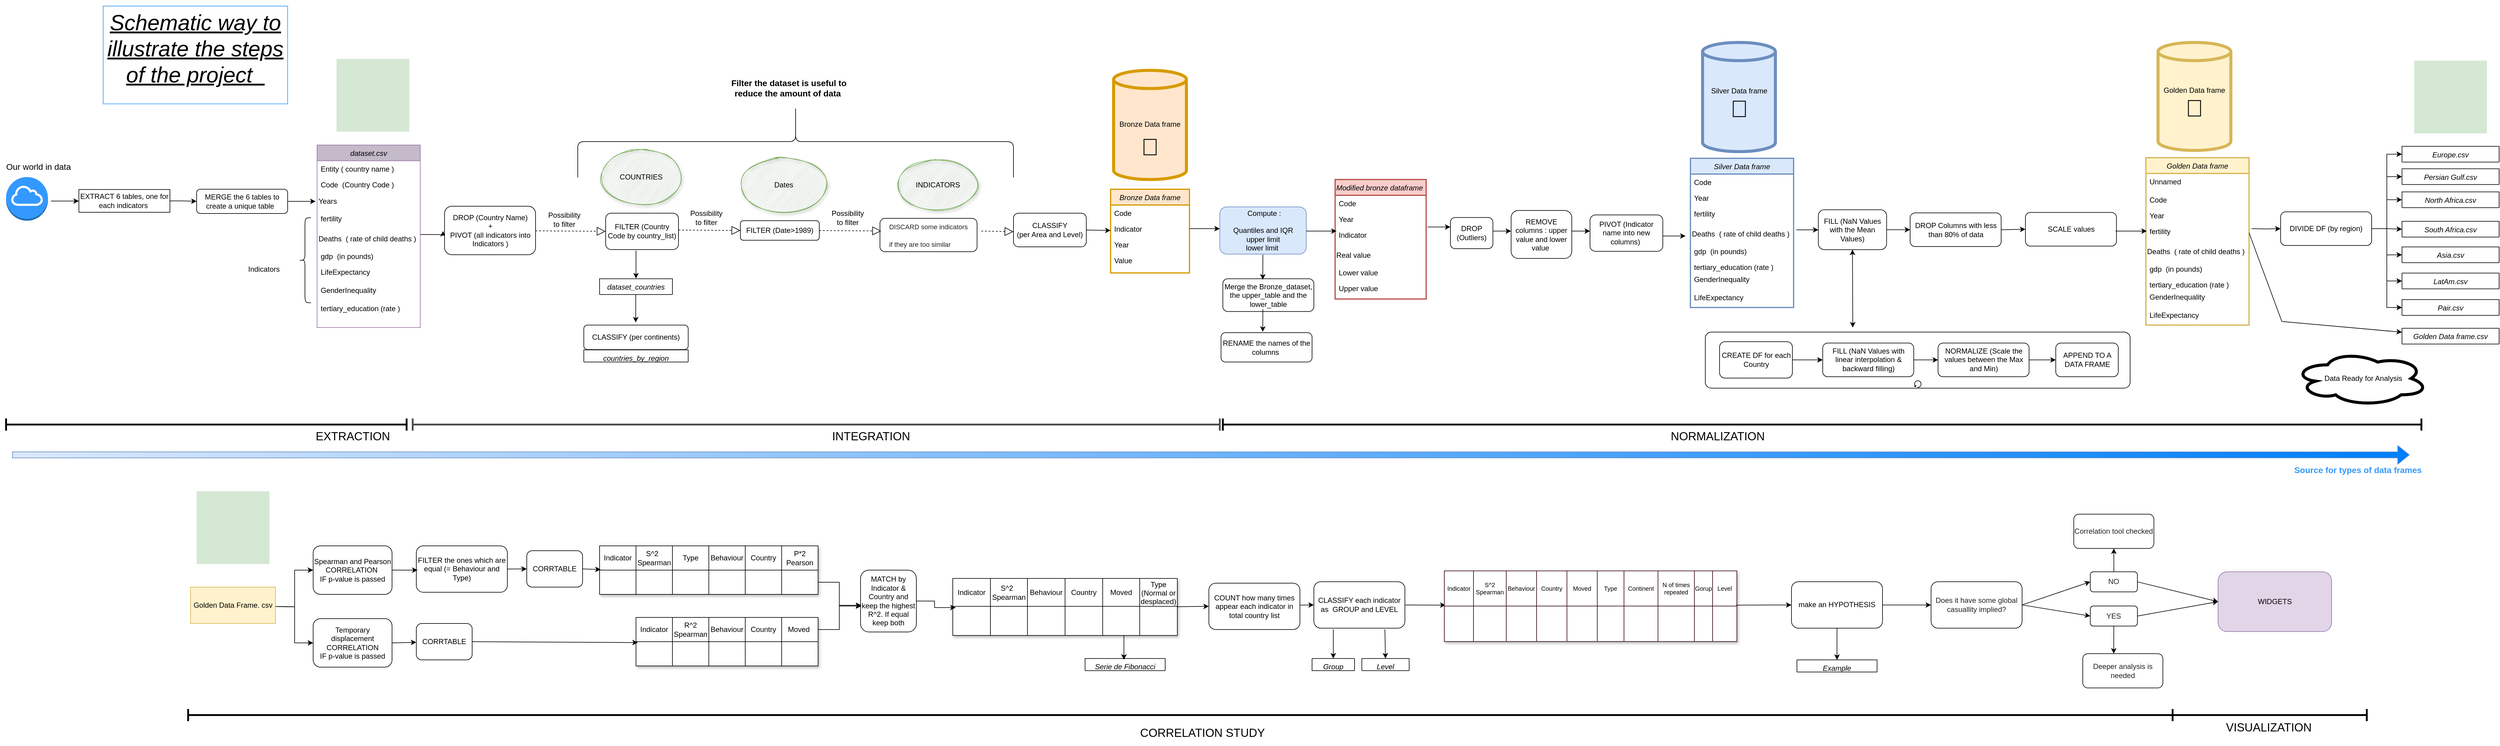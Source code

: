 <mxfile version="21.5.2" type="device">
  <diagram id="C5RBs43oDa-KdzZeNtuy" name="Page-1">
    <mxGraphModel dx="1740" dy="1644" grid="1" gridSize="10" guides="1" tooltips="1" connect="1" arrows="1" fold="1" page="1" pageScale="1" pageWidth="827" pageHeight="1169" math="0" shadow="0">
      <root>
        <mxCell id="WIyWlLk6GJQsqaUBKTNV-0" />
        <mxCell id="WIyWlLk6GJQsqaUBKTNV-1" parent="WIyWlLk6GJQsqaUBKTNV-0" />
        <mxCell id="0eA0-Sn2gG_ahQALk1rU-91" value="" style="shape=flexArrow;endArrow=classic;html=1;rounded=0;fillColor=#007FFF;strokeColor=#6c8ebf;gradientColor=#DAE8FC;gradientDirection=west;" parent="WIyWlLk6GJQsqaUBKTNV-1" edge="1">
          <mxGeometry width="50" height="50" relative="1" as="geometry">
            <mxPoint x="-770" y="690" as="sourcePoint" />
            <mxPoint x="3180.5" y="690" as="targetPoint" />
          </mxGeometry>
        </mxCell>
        <mxCell id="Y-TJoxgfTKyJef0F6XM9-22" value="" style="edgeStyle=orthogonalEdgeStyle;rounded=0;orthogonalLoop=1;jettySize=auto;html=1;exitX=1;exitY=0.25;exitDx=0;exitDy=0;" parent="WIyWlLk6GJQsqaUBKTNV-1" source="-Nc0i544w-QBX27d-e0o-0" edge="1">
          <mxGeometry relative="1" as="geometry">
            <mxPoint x="-60" y="321" as="targetPoint" />
          </mxGeometry>
        </mxCell>
        <mxCell id="zkfFHV4jXpPFQw0GAbJ--0" value="dataset.csv" style="swimlane;fontStyle=2;align=center;verticalAlign=top;childLayout=stackLayout;horizontal=1;startSize=26;horizontalStack=0;resizeParent=1;resizeLast=0;collapsible=1;marginBottom=0;rounded=0;shadow=0;strokeWidth=1;fillColor=#C4BAC9;strokeColor=#9673a6;" parent="WIyWlLk6GJQsqaUBKTNV-1" vertex="1">
          <mxGeometry x="-267.5" y="179.17" width="170" height="300.83" as="geometry">
            <mxRectangle x="40" y="200" width="160" height="26" as="alternateBounds" />
          </mxGeometry>
        </mxCell>
        <mxCell id="zkfFHV4jXpPFQw0GAbJ--1" value="Entity ( country name )" style="text;align=left;verticalAlign=top;spacingLeft=4;spacingRight=4;overflow=hidden;rotatable=0;points=[[0,0.5],[1,0.5]];portConstraint=eastwest;" parent="zkfFHV4jXpPFQw0GAbJ--0" vertex="1">
          <mxGeometry y="26" width="170" height="26" as="geometry" />
        </mxCell>
        <mxCell id="zkfFHV4jXpPFQw0GAbJ--2" value="Code  (Country Code )" style="text;align=left;verticalAlign=top;spacingLeft=4;spacingRight=4;overflow=hidden;rotatable=0;points=[[0,0.5],[1,0.5]];portConstraint=eastwest;rounded=0;shadow=0;html=0;" parent="zkfFHV4jXpPFQw0GAbJ--0" vertex="1">
          <mxGeometry y="52" width="170" height="26" as="geometry" />
        </mxCell>
        <mxCell id="0eA0-Sn2gG_ahQALk1rU-3" value="Years" style="text;html=1;align=left;verticalAlign=middle;resizable=0;points=[];autosize=1;strokeColor=none;fillColor=none;" parent="zkfFHV4jXpPFQw0GAbJ--0" vertex="1">
          <mxGeometry y="78" width="170" height="30" as="geometry" />
        </mxCell>
        <mxCell id="zkfFHV4jXpPFQw0GAbJ--3" value="fertility&#xa;" style="text;align=left;verticalAlign=top;spacingLeft=4;spacingRight=4;overflow=hidden;rotatable=0;points=[[0,0.5],[1,0.5]];portConstraint=eastwest;rounded=0;shadow=0;html=0;" parent="zkfFHV4jXpPFQw0GAbJ--0" vertex="1">
          <mxGeometry y="108" width="170" height="32" as="geometry" />
        </mxCell>
        <mxCell id="-Nc0i544w-QBX27d-e0o-0" value="Deaths&amp;nbsp; ( rate of child deaths )" style="text;html=1;strokeColor=none;fillColor=none;align=left;verticalAlign=middle;whiteSpace=wrap;rounded=0;" vertex="1" parent="zkfFHV4jXpPFQw0GAbJ--0">
          <mxGeometry y="140" width="170" height="30" as="geometry" />
        </mxCell>
        <mxCell id="-Nc0i544w-QBX27d-e0o-1" value="gdp  (in pounds)&#xa;" style="text;align=left;verticalAlign=top;spacingLeft=4;spacingRight=4;overflow=hidden;rotatable=0;points=[[0,0.5],[1,0.5]];portConstraint=eastwest;" vertex="1" parent="zkfFHV4jXpPFQw0GAbJ--0">
          <mxGeometry y="170" width="170" height="26" as="geometry" />
        </mxCell>
        <mxCell id="-Nc0i544w-QBX27d-e0o-2" value="LifeExpectancy" style="text;align=left;verticalAlign=top;spacingLeft=4;spacingRight=4;overflow=hidden;rotatable=0;points=[[0,0.5],[1,0.5]];portConstraint=eastwest;" vertex="1" parent="zkfFHV4jXpPFQw0GAbJ--0">
          <mxGeometry y="196" width="170" height="30" as="geometry" />
        </mxCell>
        <mxCell id="-Nc0i544w-QBX27d-e0o-3" value="GenderInequality" style="text;align=left;verticalAlign=top;spacingLeft=4;spacingRight=4;overflow=hidden;rotatable=0;points=[[0,0.5],[1,0.5]];portConstraint=eastwest;" vertex="1" parent="zkfFHV4jXpPFQw0GAbJ--0">
          <mxGeometry y="226" width="170" height="30" as="geometry" />
        </mxCell>
        <mxCell id="-Nc0i544w-QBX27d-e0o-4" value="tertiary_education (rate )" style="text;align=left;verticalAlign=top;spacingLeft=4;spacingRight=4;overflow=hidden;rotatable=0;points=[[0,0.5],[1,0.5]];portConstraint=eastwest;" vertex="1" parent="zkfFHV4jXpPFQw0GAbJ--0">
          <mxGeometry y="256" width="170" height="20" as="geometry" />
        </mxCell>
        <mxCell id="Y-TJoxgfTKyJef0F6XM9-5" value="DROP (Country Name)&lt;br&gt;+&lt;br&gt;PIVOT (all indicators into Indicators )&lt;br&gt;" style="rounded=1;whiteSpace=wrap;html=1;" parent="WIyWlLk6GJQsqaUBKTNV-1" vertex="1">
          <mxGeometry x="-57.5" y="280" width="150" height="80" as="geometry" />
        </mxCell>
        <mxCell id="Y-TJoxgfTKyJef0F6XM9-7" value="dataset_countries" style="swimlane;fontStyle=2;align=center;verticalAlign=top;childLayout=stackLayout;horizontal=1;startSize=26;horizontalStack=0;resizeParent=1;resizeLast=0;collapsible=1;marginBottom=0;rounded=0;shadow=0;strokeWidth=1;" parent="WIyWlLk6GJQsqaUBKTNV-1" vertex="1" collapsed="1">
          <mxGeometry x="198" y="399.61" width="120" height="26" as="geometry">
            <mxRectangle x="313" y="408" width="160" height="730" as="alternateBounds" />
          </mxGeometry>
        </mxCell>
        <mxCell id="Y-TJoxgfTKyJef0F6XM9-8" value="DEU&#xa;FRA&#xa;SWE&#xa;GBR&#xa;ESP&#xa;HRV&#xa;POL&#xa;GRC&#xa;AUT&#xa;NLD&#xa;IRQ&#xa;QAT&#xa;ARE&#xa;SAU&#xa;AZE&#xa;YEM&#xa;YDR&#xa;OMN&#xa;DZA&#xa;EGY&#xa;LBY&#xa;ISR&#xa;TUR&#xa;MAR&#xa;SEN&#xa;ZAF&#xa;LBR&#xa;MOZ&#xa;CMR&#xa;NGA&#xa;GHA&#xa;BGD&#xa;IND&#xa;VNM&#xa;THA&#xa;IDN&#xa;PHL&#xa;KOR&#xa;MEX&#xa;BRA&#xa;ARG&#xa;PER&#xa;VEN&#xa;COL&#xa;CHL&#xa;PCZ&#xa;CRI&#xa;USA&#xa;CHN" style="text;align=left;verticalAlign=top;spacingLeft=4;spacingRight=4;overflow=hidden;rotatable=0;points=[[0,0.5],[1,0.5]];portConstraint=eastwest;" parent="Y-TJoxgfTKyJef0F6XM9-7" vertex="1">
          <mxGeometry y="26" width="160" height="704" as="geometry" />
        </mxCell>
        <mxCell id="Y-TJoxgfTKyJef0F6XM9-21" value="FILTER (Date&amp;gt;1989)" style="rounded=1;whiteSpace=wrap;html=1;" parent="WIyWlLk6GJQsqaUBKTNV-1" vertex="1">
          <mxGeometry x="430" y="303.91" width="130" height="32.25" as="geometry" />
        </mxCell>
        <mxCell id="Y-TJoxgfTKyJef0F6XM9-28" value="" style="shape=image;html=1;verticalAlign=top;verticalLabelPosition=bottom;labelBackgroundColor=#ffffff;imageAspect=0;aspect=fixed;image=https://cdn1.iconfinder.com/data/icons/bootstrap-vol-3/16/filetype-csv-128.png;imageBackground=#D5E8D4;" parent="WIyWlLk6GJQsqaUBKTNV-1" vertex="1">
          <mxGeometry x="-235.5" y="37.17" width="120" height="120" as="geometry" />
        </mxCell>
        <mxCell id="Y-TJoxgfTKyJef0F6XM9-38" value="Bronze Data frame" style="swimlane;fontStyle=2;align=center;verticalAlign=top;childLayout=stackLayout;horizontal=1;startSize=26;horizontalStack=0;resizeParent=1;resizeLast=0;collapsible=1;marginBottom=0;rounded=0;shadow=0;strokeWidth=2;fillColor=#ffe6cc;strokeColor=#d79b00;" parent="WIyWlLk6GJQsqaUBKTNV-1" vertex="1">
          <mxGeometry x="1040" y="252.01" width="130" height="137.99" as="geometry">
            <mxRectangle x="1220" y="242.01" width="160" height="26" as="alternateBounds" />
          </mxGeometry>
        </mxCell>
        <mxCell id="Y-TJoxgfTKyJef0F6XM9-40" value="Code" style="text;align=left;verticalAlign=top;spacingLeft=4;spacingRight=4;overflow=hidden;rotatable=0;points=[[0,0.5],[1,0.5]];portConstraint=eastwest;rounded=0;shadow=0;html=0;" parent="Y-TJoxgfTKyJef0F6XM9-38" vertex="1">
          <mxGeometry y="26" width="130" height="26" as="geometry" />
        </mxCell>
        <mxCell id="Y-TJoxgfTKyJef0F6XM9-41" value="Indicator" style="text;align=left;verticalAlign=top;spacingLeft=4;spacingRight=4;overflow=hidden;rotatable=0;points=[[0,0.5],[1,0.5]];portConstraint=eastwest;rounded=0;shadow=0;html=0;" parent="Y-TJoxgfTKyJef0F6XM9-38" vertex="1">
          <mxGeometry y="52" width="130" height="26" as="geometry" />
        </mxCell>
        <mxCell id="Y-TJoxgfTKyJef0F6XM9-43" value="Year" style="text;align=left;verticalAlign=top;spacingLeft=4;spacingRight=4;overflow=hidden;rotatable=0;points=[[0,0.5],[1,0.5]];portConstraint=eastwest;" parent="Y-TJoxgfTKyJef0F6XM9-38" vertex="1">
          <mxGeometry y="78" width="130" height="26" as="geometry" />
        </mxCell>
        <mxCell id="Y-TJoxgfTKyJef0F6XM9-44" value="Value" style="text;align=left;verticalAlign=top;spacingLeft=4;spacingRight=4;overflow=hidden;rotatable=0;points=[[0,0.5],[1,0.5]];portConstraint=eastwest;" parent="Y-TJoxgfTKyJef0F6XM9-38" vertex="1">
          <mxGeometry y="104" width="130" height="26" as="geometry" />
        </mxCell>
        <mxCell id="Y-TJoxgfTKyJef0F6XM9-50" value="Bronze Data frame&lt;font style=&quot;font-size: 39px;&quot;&gt;&lt;br&gt;🥉&lt;/font&gt;" style="shape=cylinder3;whiteSpace=wrap;html=1;boundedLbl=1;backgroundOutline=1;size=15;strokeWidth=5;fillColor=#ffe6cc;strokeColor=#d79b00;" parent="WIyWlLk6GJQsqaUBKTNV-1" vertex="1">
          <mxGeometry x="1045" y="56" width="120" height="180" as="geometry" />
        </mxCell>
        <mxCell id="Y-TJoxgfTKyJef0F6XM9-52" value="DROP (Outliers)" style="rounded=1;whiteSpace=wrap;html=1;" parent="WIyWlLk6GJQsqaUBKTNV-1" vertex="1">
          <mxGeometry x="1600" y="298.66" width="70" height="51.34" as="geometry" />
        </mxCell>
        <UserObject label="&amp;nbsp;Compute :&lt;br&gt;&lt;br&gt;Quantiles and&amp;nbsp;IQR&lt;br&gt;upper limit&lt;br&gt;lower limit&amp;nbsp;" link="https://www.pluralsight.com/guides/cleaning-up-data-from-outliers" id="Y-TJoxgfTKyJef0F6XM9-60">
          <mxCell style="whiteSpace=wrap;html=1;rounded=1;fillColor=#dae8fc;strokeColor=#6c8ebf;" parent="WIyWlLk6GJQsqaUBKTNV-1" vertex="1">
            <mxGeometry x="1220" y="281.11" width="142.5" height="77.84" as="geometry" />
          </mxCell>
        </UserObject>
        <mxCell id="A-I238guiB8VrLMjT0FE-13" style="edgeStyle=orthogonalEdgeStyle;rounded=0;orthogonalLoop=1;jettySize=auto;html=1;exitX=1;exitY=0.5;exitDx=0;exitDy=0;entryX=0;entryY=0.5;entryDx=0;entryDy=0;" parent="WIyWlLk6GJQsqaUBKTNV-1" source="Y-TJoxgfTKyJef0F6XM9-63" target="7UXHPo6B_YlM2r6y1zw9-0" edge="1">
          <mxGeometry relative="1" as="geometry" />
        </mxCell>
        <mxCell id="Y-TJoxgfTKyJef0F6XM9-63" value="FILL (NaN Values with the Mean Values)" style="rounded=1;whiteSpace=wrap;html=1;" parent="WIyWlLk6GJQsqaUBKTNV-1" vertex="1">
          <mxGeometry x="2206.25" y="285.89" width="112.5" height="65.79" as="geometry" />
        </mxCell>
        <mxCell id="Y-TJoxgfTKyJef0F6XM9-69" value="PIVOT (Indicator name into new columns)&amp;nbsp;" style="whiteSpace=wrap;html=1;rounded=1;" parent="WIyWlLk6GJQsqaUBKTNV-1" vertex="1">
          <mxGeometry x="1830" y="294.33" width="120" height="60" as="geometry" />
        </mxCell>
        <mxCell id="Y-TJoxgfTKyJef0F6XM9-78" value="Silver Data frame&lt;font style=&quot;font-size: 39px;&quot;&gt;🥈&lt;/font&gt;" style="shape=cylinder3;whiteSpace=wrap;html=1;boundedLbl=1;backgroundOutline=1;size=15;strokeWidth=5;fillColor=#dae8fc;strokeColor=#6c8ebf;" parent="WIyWlLk6GJQsqaUBKTNV-1" vertex="1">
          <mxGeometry x="2015.5" y="10" width="120" height="180" as="geometry" />
        </mxCell>
        <mxCell id="Y-TJoxgfTKyJef0F6XM9-79" value="Silver Data frame" style="swimlane;fontStyle=2;align=center;verticalAlign=top;childLayout=stackLayout;horizontal=1;startSize=26;horizontalStack=0;resizeParent=1;resizeLast=0;collapsible=1;marginBottom=0;rounded=0;shadow=0;strokeWidth=2;fillColor=#dae8fc;strokeColor=#6c8ebf;" parent="WIyWlLk6GJQsqaUBKTNV-1" vertex="1">
          <mxGeometry x="1995.5" y="201" width="170" height="246" as="geometry">
            <mxRectangle x="1600" y="220" width="160" height="26" as="alternateBounds" />
          </mxGeometry>
        </mxCell>
        <mxCell id="Y-TJoxgfTKyJef0F6XM9-80" value="Code" style="text;align=left;verticalAlign=top;spacingLeft=4;spacingRight=4;overflow=hidden;rotatable=0;points=[[0,0.5],[1,0.5]];portConstraint=eastwest;" parent="Y-TJoxgfTKyJef0F6XM9-79" vertex="1">
          <mxGeometry y="26" width="170" height="26" as="geometry" />
        </mxCell>
        <mxCell id="Y-TJoxgfTKyJef0F6XM9-81" value="Year" style="text;align=left;verticalAlign=top;spacingLeft=4;spacingRight=4;overflow=hidden;rotatable=0;points=[[0,0.5],[1,0.5]];portConstraint=eastwest;rounded=0;shadow=0;html=0;" parent="Y-TJoxgfTKyJef0F6XM9-79" vertex="1">
          <mxGeometry y="52" width="170" height="26" as="geometry" />
        </mxCell>
        <mxCell id="-Nc0i544w-QBX27d-e0o-56" value="fertility&#xa;" style="text;align=left;verticalAlign=top;spacingLeft=4;spacingRight=4;overflow=hidden;rotatable=0;points=[[0,0.5],[1,0.5]];portConstraint=eastwest;rounded=0;shadow=0;html=0;" vertex="1" parent="Y-TJoxgfTKyJef0F6XM9-79">
          <mxGeometry y="78" width="170" height="32" as="geometry" />
        </mxCell>
        <mxCell id="-Nc0i544w-QBX27d-e0o-57" value="Deaths&amp;nbsp; ( rate of child deaths )" style="text;html=1;strokeColor=none;fillColor=none;align=left;verticalAlign=middle;whiteSpace=wrap;rounded=0;" vertex="1" parent="Y-TJoxgfTKyJef0F6XM9-79">
          <mxGeometry y="110" width="170" height="30" as="geometry" />
        </mxCell>
        <mxCell id="-Nc0i544w-QBX27d-e0o-58" value="gdp  (in pounds)&#xa;" style="text;align=left;verticalAlign=top;spacingLeft=4;spacingRight=4;overflow=hidden;rotatable=0;points=[[0,0.5],[1,0.5]];portConstraint=eastwest;" vertex="1" parent="Y-TJoxgfTKyJef0F6XM9-79">
          <mxGeometry y="140" width="170" height="26" as="geometry" />
        </mxCell>
        <mxCell id="-Nc0i544w-QBX27d-e0o-61" value="tertiary_education (rate )" style="text;align=left;verticalAlign=top;spacingLeft=4;spacingRight=4;overflow=hidden;rotatable=0;points=[[0,0.5],[1,0.5]];portConstraint=eastwest;" vertex="1" parent="Y-TJoxgfTKyJef0F6XM9-79">
          <mxGeometry y="166" width="170" height="20" as="geometry" />
        </mxCell>
        <mxCell id="-Nc0i544w-QBX27d-e0o-60" value="GenderInequality" style="text;align=left;verticalAlign=top;spacingLeft=4;spacingRight=4;overflow=hidden;rotatable=0;points=[[0,0.5],[1,0.5]];portConstraint=eastwest;" vertex="1" parent="Y-TJoxgfTKyJef0F6XM9-79">
          <mxGeometry y="186" width="170" height="30" as="geometry" />
        </mxCell>
        <mxCell id="-Nc0i544w-QBX27d-e0o-59" value="LifeExpectancy" style="text;align=left;verticalAlign=top;spacingLeft=4;spacingRight=4;overflow=hidden;rotatable=0;points=[[0,0.5],[1,0.5]];portConstraint=eastwest;" vertex="1" parent="Y-TJoxgfTKyJef0F6XM9-79">
          <mxGeometry y="216" width="170" height="30" as="geometry" />
        </mxCell>
        <mxCell id="Y-TJoxgfTKyJef0F6XM9-92" style="edgeStyle=orthogonalEdgeStyle;rounded=0;orthogonalLoop=1;jettySize=auto;html=1;exitX=1;exitY=0.5;exitDx=0;exitDy=0;fontSize=39;entryX=0;entryY=0.461;entryDx=0;entryDy=0;entryPerimeter=0;" parent="WIyWlLk6GJQsqaUBKTNV-1" source="Y-TJoxgfTKyJef0F6XM9-41" target="Y-TJoxgfTKyJef0F6XM9-60" edge="1">
          <mxGeometry relative="1" as="geometry">
            <mxPoint x="1230" y="318" as="targetPoint" />
          </mxGeometry>
        </mxCell>
        <mxCell id="Y-TJoxgfTKyJef0F6XM9-93" value="Golden Data frame&lt;span style=&quot;font-size: 39px;&quot;&gt;🥇&lt;/span&gt;" style="shape=cylinder3;whiteSpace=wrap;html=1;boundedLbl=1;backgroundOutline=1;size=15;strokeWidth=5;fillColor=#fff2cc;strokeColor=#d6b656;" parent="WIyWlLk6GJQsqaUBKTNV-1" vertex="1">
          <mxGeometry x="2766" y="10" width="120" height="178.01" as="geometry" />
        </mxCell>
        <mxCell id="Y-TJoxgfTKyJef0F6XM9-94" value="Golden Data frame" style="swimlane;fontStyle=2;align=center;verticalAlign=top;childLayout=stackLayout;horizontal=1;startSize=26;horizontalStack=0;resizeParent=1;resizeLast=0;collapsible=1;marginBottom=0;rounded=0;shadow=0;strokeWidth=2;fillColor=#fff2cc;strokeColor=#d6b656;" parent="WIyWlLk6GJQsqaUBKTNV-1" vertex="1">
          <mxGeometry x="2746" y="200.01" width="170" height="276" as="geometry">
            <mxRectangle x="1600" y="220" width="160" height="26" as="alternateBounds" />
          </mxGeometry>
        </mxCell>
        <mxCell id="-Nc0i544w-QBX27d-e0o-110" value="Unnamed" style="text;align=left;verticalAlign=top;spacingLeft=4;spacingRight=4;overflow=hidden;rotatable=0;points=[[0,0.5],[1,0.5]];portConstraint=eastwest;" vertex="1" parent="Y-TJoxgfTKyJef0F6XM9-94">
          <mxGeometry y="26" width="170" height="30" as="geometry" />
        </mxCell>
        <mxCell id="Y-TJoxgfTKyJef0F6XM9-95" value="Code" style="text;align=left;verticalAlign=top;spacingLeft=4;spacingRight=4;overflow=hidden;rotatable=0;points=[[0,0.5],[1,0.5]];portConstraint=eastwest;" parent="Y-TJoxgfTKyJef0F6XM9-94" vertex="1">
          <mxGeometry y="56" width="170" height="26" as="geometry" />
        </mxCell>
        <mxCell id="Y-TJoxgfTKyJef0F6XM9-96" value="Year" style="text;align=left;verticalAlign=top;spacingLeft=4;spacingRight=4;overflow=hidden;rotatable=0;points=[[0,0.5],[1,0.5]];portConstraint=eastwest;rounded=0;shadow=0;html=0;" parent="Y-TJoxgfTKyJef0F6XM9-94" vertex="1">
          <mxGeometry y="82" width="170" height="26" as="geometry" />
        </mxCell>
        <mxCell id="-Nc0i544w-QBX27d-e0o-68" value="fertility&#xa;" style="text;align=left;verticalAlign=top;spacingLeft=4;spacingRight=4;overflow=hidden;rotatable=0;points=[[0,0.5],[1,0.5]];portConstraint=eastwest;rounded=0;shadow=0;html=0;" vertex="1" parent="Y-TJoxgfTKyJef0F6XM9-94">
          <mxGeometry y="108" width="170" height="32" as="geometry" />
        </mxCell>
        <mxCell id="-Nc0i544w-QBX27d-e0o-69" value="Deaths&amp;nbsp; ( rate of child deaths )" style="text;html=1;strokeColor=none;fillColor=none;align=left;verticalAlign=middle;whiteSpace=wrap;rounded=0;" vertex="1" parent="Y-TJoxgfTKyJef0F6XM9-94">
          <mxGeometry y="140" width="170" height="30" as="geometry" />
        </mxCell>
        <mxCell id="-Nc0i544w-QBX27d-e0o-70" value="gdp  (in pounds)&#xa;" style="text;align=left;verticalAlign=top;spacingLeft=4;spacingRight=4;overflow=hidden;rotatable=0;points=[[0,0.5],[1,0.5]];portConstraint=eastwest;" vertex="1" parent="Y-TJoxgfTKyJef0F6XM9-94">
          <mxGeometry y="170" width="170" height="26" as="geometry" />
        </mxCell>
        <mxCell id="-Nc0i544w-QBX27d-e0o-73" value="tertiary_education (rate )" style="text;align=left;verticalAlign=top;spacingLeft=4;spacingRight=4;overflow=hidden;rotatable=0;points=[[0,0.5],[1,0.5]];portConstraint=eastwest;" vertex="1" parent="Y-TJoxgfTKyJef0F6XM9-94">
          <mxGeometry y="196" width="170" height="20" as="geometry" />
        </mxCell>
        <mxCell id="-Nc0i544w-QBX27d-e0o-72" value="GenderInequality" style="text;align=left;verticalAlign=top;spacingLeft=4;spacingRight=4;overflow=hidden;rotatable=0;points=[[0,0.5],[1,0.5]];portConstraint=eastwest;" vertex="1" parent="Y-TJoxgfTKyJef0F6XM9-94">
          <mxGeometry y="216" width="170" height="30" as="geometry" />
        </mxCell>
        <mxCell id="-Nc0i544w-QBX27d-e0o-71" value="LifeExpectancy" style="text;align=left;verticalAlign=top;spacingLeft=4;spacingRight=4;overflow=hidden;rotatable=0;points=[[0,0.5],[1,0.5]];portConstraint=eastwest;" vertex="1" parent="Y-TJoxgfTKyJef0F6XM9-94">
          <mxGeometry y="246" width="170" height="30" as="geometry" />
        </mxCell>
        <mxCell id="Y-TJoxgfTKyJef0F6XM9-115" value="" style="endArrow=classic;startArrow=classic;html=1;rounded=0;fontSize=39;entryX=0.5;entryY=1;entryDx=0;entryDy=0;" parent="WIyWlLk6GJQsqaUBKTNV-1" target="Y-TJoxgfTKyJef0F6XM9-63" edge="1">
          <mxGeometry width="50" height="50" relative="1" as="geometry">
            <mxPoint x="2263" y="480" as="sourcePoint" />
            <mxPoint x="2444" y="380" as="targetPoint" />
          </mxGeometry>
        </mxCell>
        <mxCell id="0eA0-Sn2gG_ahQALk1rU-80" style="edgeStyle=orthogonalEdgeStyle;rounded=0;orthogonalLoop=1;jettySize=auto;html=1;exitX=1;exitY=0.5;exitDx=0;exitDy=0;entryX=0;entryY=0.5;entryDx=0;entryDy=0;" parent="WIyWlLk6GJQsqaUBKTNV-1" source="0eA0-Sn2gG_ahQALk1rU-11" target="0eA0-Sn2gG_ahQALk1rU-13" edge="1">
          <mxGeometry relative="1" as="geometry" />
        </mxCell>
        <mxCell id="0eA0-Sn2gG_ahQALk1rU-81" style="edgeStyle=orthogonalEdgeStyle;rounded=0;orthogonalLoop=1;jettySize=auto;html=1;exitX=1;exitY=0.5;exitDx=0;exitDy=0;entryX=0;entryY=0.5;entryDx=0;entryDy=0;" parent="WIyWlLk6GJQsqaUBKTNV-1" source="0eA0-Sn2gG_ahQALk1rU-11" target="0eA0-Sn2gG_ahQALk1rU-23" edge="1">
          <mxGeometry relative="1" as="geometry" />
        </mxCell>
        <mxCell id="0eA0-Sn2gG_ahQALk1rU-82" style="edgeStyle=orthogonalEdgeStyle;rounded=0;orthogonalLoop=1;jettySize=auto;html=1;exitX=1;exitY=0.5;exitDx=0;exitDy=0;entryX=0;entryY=0.5;entryDx=0;entryDy=0;" parent="WIyWlLk6GJQsqaUBKTNV-1" source="0eA0-Sn2gG_ahQALk1rU-11" target="0eA0-Sn2gG_ahQALk1rU-32" edge="1">
          <mxGeometry relative="1" as="geometry" />
        </mxCell>
        <mxCell id="0eA0-Sn2gG_ahQALk1rU-84" style="edgeStyle=orthogonalEdgeStyle;rounded=0;orthogonalLoop=1;jettySize=auto;html=1;exitX=1;exitY=0.5;exitDx=0;exitDy=0;entryX=0;entryY=0.5;entryDx=0;entryDy=0;" parent="WIyWlLk6GJQsqaUBKTNV-1" source="0eA0-Sn2gG_ahQALk1rU-11" target="0eA0-Sn2gG_ahQALk1rU-41" edge="1">
          <mxGeometry relative="1" as="geometry" />
        </mxCell>
        <mxCell id="0eA0-Sn2gG_ahQALk1rU-85" style="edgeStyle=orthogonalEdgeStyle;rounded=0;orthogonalLoop=1;jettySize=auto;html=1;exitX=1;exitY=0.5;exitDx=0;exitDy=0;entryX=0;entryY=0.5;entryDx=0;entryDy=0;" parent="WIyWlLk6GJQsqaUBKTNV-1" source="0eA0-Sn2gG_ahQALk1rU-11" target="0eA0-Sn2gG_ahQALk1rU-50" edge="1">
          <mxGeometry relative="1" as="geometry" />
        </mxCell>
        <mxCell id="0eA0-Sn2gG_ahQALk1rU-86" style="edgeStyle=orthogonalEdgeStyle;rounded=0;orthogonalLoop=1;jettySize=auto;html=1;exitX=1;exitY=0.5;exitDx=0;exitDy=0;entryX=0;entryY=0.5;entryDx=0;entryDy=0;" parent="WIyWlLk6GJQsqaUBKTNV-1" source="0eA0-Sn2gG_ahQALk1rU-11" target="0eA0-Sn2gG_ahQALk1rU-59" edge="1">
          <mxGeometry relative="1" as="geometry" />
        </mxCell>
        <mxCell id="0eA0-Sn2gG_ahQALk1rU-87" style="edgeStyle=orthogonalEdgeStyle;rounded=0;orthogonalLoop=1;jettySize=auto;html=1;exitX=1;exitY=0.5;exitDx=0;exitDy=0;entryX=0;entryY=0.5;entryDx=0;entryDy=0;" parent="WIyWlLk6GJQsqaUBKTNV-1" source="0eA0-Sn2gG_ahQALk1rU-11" target="0eA0-Sn2gG_ahQALk1rU-68" edge="1">
          <mxGeometry relative="1" as="geometry">
            <mxPoint x="3168" y="448.11" as="targetPoint" />
          </mxGeometry>
        </mxCell>
        <mxCell id="0eA0-Sn2gG_ahQALk1rU-11" value="DIVIDE DF (by region)" style="rounded=1;whiteSpace=wrap;html=1;" parent="WIyWlLk6GJQsqaUBKTNV-1" vertex="1">
          <mxGeometry x="2968" y="289.24" width="150" height="55.56" as="geometry" />
        </mxCell>
        <mxCell id="0eA0-Sn2gG_ahQALk1rU-13" value="Europe.csv" style="swimlane;fontStyle=2;align=center;verticalAlign=top;childLayout=stackLayout;horizontal=1;startSize=26;horizontalStack=0;resizeParent=1;resizeLast=0;collapsible=1;marginBottom=0;rounded=0;shadow=0;strokeWidth=1;" parent="WIyWlLk6GJQsqaUBKTNV-1" vertex="1" collapsed="1">
          <mxGeometry x="3168" y="181.29" width="160" height="26" as="geometry">
            <mxRectangle x="2690" y="30.0" width="160" height="234" as="alternateBounds" />
          </mxGeometry>
        </mxCell>
        <mxCell id="0eA0-Sn2gG_ahQALk1rU-14" value="Country " style="text;align=left;verticalAlign=top;spacingLeft=4;spacingRight=4;overflow=hidden;rotatable=0;points=[[0,0.5],[1,0.5]];portConstraint=eastwest;" parent="0eA0-Sn2gG_ahQALk1rU-13" vertex="1">
          <mxGeometry y="26" width="160" height="26" as="geometry" />
        </mxCell>
        <mxCell id="0eA0-Sn2gG_ahQALk1rU-15" value="Year" style="text;align=left;verticalAlign=top;spacingLeft=4;spacingRight=4;overflow=hidden;rotatable=0;points=[[0,0.5],[1,0.5]];portConstraint=eastwest;rounded=0;shadow=0;html=0;" parent="0eA0-Sn2gG_ahQALk1rU-13" vertex="1">
          <mxGeometry y="52" width="160" height="26" as="geometry" />
        </mxCell>
        <mxCell id="0eA0-Sn2gG_ahQALk1rU-16" value="Alcohol per capita" style="text;align=left;verticalAlign=top;spacingLeft=4;spacingRight=4;overflow=hidden;rotatable=0;points=[[0,0.5],[1,0.5]];portConstraint=eastwest;rounded=0;shadow=0;html=0;" parent="0eA0-Sn2gG_ahQALk1rU-13" vertex="1">
          <mxGeometry y="78" width="160" height="26" as="geometry" />
        </mxCell>
        <mxCell id="0eA0-Sn2gG_ahQALk1rU-17" value="Education GExp" style="text;align=left;verticalAlign=top;spacingLeft=4;spacingRight=4;overflow=hidden;rotatable=0;points=[[0,0.5],[1,0.5]];portConstraint=eastwest;" parent="0eA0-Sn2gG_ahQALk1rU-13" vertex="1">
          <mxGeometry y="104" width="160" height="26" as="geometry" />
        </mxCell>
        <mxCell id="0eA0-Sn2gG_ahQALk1rU-18" value="..." style="text;align=left;verticalAlign=top;spacingLeft=4;spacingRight=4;overflow=hidden;rotatable=0;points=[[0,0.5],[1,0.5]];portConstraint=eastwest;" parent="0eA0-Sn2gG_ahQALk1rU-13" vertex="1">
          <mxGeometry y="130" width="160" height="26" as="geometry" />
        </mxCell>
        <mxCell id="0eA0-Sn2gG_ahQALk1rU-19" value="Suicide" style="text;align=left;verticalAlign=top;spacingLeft=4;spacingRight=4;overflow=hidden;rotatable=0;points=[[0,0.5],[1,0.5]];portConstraint=eastwest;" parent="0eA0-Sn2gG_ahQALk1rU-13" vertex="1">
          <mxGeometry y="156" width="160" height="26" as="geometry" />
        </mxCell>
        <mxCell id="0eA0-Sn2gG_ahQALk1rU-20" value="Workers high education" style="text;align=left;verticalAlign=top;spacingLeft=4;spacingRight=4;overflow=hidden;rotatable=0;points=[[0,0.5],[1,0.5]];portConstraint=eastwest;" parent="0eA0-Sn2gG_ahQALk1rU-13" vertex="1">
          <mxGeometry y="182" width="160" height="26" as="geometry" />
        </mxCell>
        <mxCell id="0eA0-Sn2gG_ahQALk1rU-21" value="Continent" style="text;align=left;verticalAlign=top;spacingLeft=4;spacingRight=4;overflow=hidden;rotatable=0;points=[[0,0.5],[1,0.5]];portConstraint=eastwest;" parent="0eA0-Sn2gG_ahQALk1rU-13" vertex="1">
          <mxGeometry y="208" width="160" height="26" as="geometry" />
        </mxCell>
        <mxCell id="0eA0-Sn2gG_ahQALk1rU-23" value="Persian Gulf.csv" style="swimlane;fontStyle=2;align=center;verticalAlign=top;childLayout=stackLayout;horizontal=1;startSize=26;horizontalStack=0;resizeParent=1;resizeLast=0;collapsible=1;marginBottom=0;rounded=0;shadow=0;strokeWidth=1;" parent="WIyWlLk6GJQsqaUBKTNV-1" vertex="1" collapsed="1">
          <mxGeometry x="3168" y="218.3" width="160" height="26" as="geometry">
            <mxRectangle x="2690" y="30.0" width="160" height="234" as="alternateBounds" />
          </mxGeometry>
        </mxCell>
        <mxCell id="0eA0-Sn2gG_ahQALk1rU-24" value="Country " style="text;align=left;verticalAlign=top;spacingLeft=4;spacingRight=4;overflow=hidden;rotatable=0;points=[[0,0.5],[1,0.5]];portConstraint=eastwest;" parent="0eA0-Sn2gG_ahQALk1rU-23" vertex="1">
          <mxGeometry y="26" width="160" height="26" as="geometry" />
        </mxCell>
        <mxCell id="0eA0-Sn2gG_ahQALk1rU-25" value="Year" style="text;align=left;verticalAlign=top;spacingLeft=4;spacingRight=4;overflow=hidden;rotatable=0;points=[[0,0.5],[1,0.5]];portConstraint=eastwest;rounded=0;shadow=0;html=0;" parent="0eA0-Sn2gG_ahQALk1rU-23" vertex="1">
          <mxGeometry y="52" width="160" height="26" as="geometry" />
        </mxCell>
        <mxCell id="0eA0-Sn2gG_ahQALk1rU-26" value="Alcohol per capita" style="text;align=left;verticalAlign=top;spacingLeft=4;spacingRight=4;overflow=hidden;rotatable=0;points=[[0,0.5],[1,0.5]];portConstraint=eastwest;rounded=0;shadow=0;html=0;" parent="0eA0-Sn2gG_ahQALk1rU-23" vertex="1">
          <mxGeometry y="78" width="160" height="26" as="geometry" />
        </mxCell>
        <mxCell id="0eA0-Sn2gG_ahQALk1rU-27" value="Education GExp" style="text;align=left;verticalAlign=top;spacingLeft=4;spacingRight=4;overflow=hidden;rotatable=0;points=[[0,0.5],[1,0.5]];portConstraint=eastwest;" parent="0eA0-Sn2gG_ahQALk1rU-23" vertex="1">
          <mxGeometry y="104" width="160" height="26" as="geometry" />
        </mxCell>
        <mxCell id="0eA0-Sn2gG_ahQALk1rU-28" value="..." style="text;align=left;verticalAlign=top;spacingLeft=4;spacingRight=4;overflow=hidden;rotatable=0;points=[[0,0.5],[1,0.5]];portConstraint=eastwest;" parent="0eA0-Sn2gG_ahQALk1rU-23" vertex="1">
          <mxGeometry y="130" width="160" height="26" as="geometry" />
        </mxCell>
        <mxCell id="0eA0-Sn2gG_ahQALk1rU-29" value="Suicide" style="text;align=left;verticalAlign=top;spacingLeft=4;spacingRight=4;overflow=hidden;rotatable=0;points=[[0,0.5],[1,0.5]];portConstraint=eastwest;" parent="0eA0-Sn2gG_ahQALk1rU-23" vertex="1">
          <mxGeometry y="156" width="160" height="26" as="geometry" />
        </mxCell>
        <mxCell id="0eA0-Sn2gG_ahQALk1rU-30" value="Workers high education" style="text;align=left;verticalAlign=top;spacingLeft=4;spacingRight=4;overflow=hidden;rotatable=0;points=[[0,0.5],[1,0.5]];portConstraint=eastwest;" parent="0eA0-Sn2gG_ahQALk1rU-23" vertex="1">
          <mxGeometry y="182" width="160" height="26" as="geometry" />
        </mxCell>
        <mxCell id="0eA0-Sn2gG_ahQALk1rU-31" value="Continent" style="text;align=left;verticalAlign=top;spacingLeft=4;spacingRight=4;overflow=hidden;rotatable=0;points=[[0,0.5],[1,0.5]];portConstraint=eastwest;" parent="0eA0-Sn2gG_ahQALk1rU-23" vertex="1">
          <mxGeometry y="208" width="160" height="26" as="geometry" />
        </mxCell>
        <mxCell id="0eA0-Sn2gG_ahQALk1rU-32" value="North Africa.csv" style="swimlane;fontStyle=2;align=center;verticalAlign=top;childLayout=stackLayout;horizontal=1;startSize=26;horizontalStack=0;resizeParent=1;resizeLast=0;collapsible=1;marginBottom=0;rounded=0;shadow=0;strokeWidth=1;" parent="WIyWlLk6GJQsqaUBKTNV-1" vertex="1" collapsed="1">
          <mxGeometry x="3168" y="256.34" width="160" height="26" as="geometry">
            <mxRectangle x="2690" y="30.0" width="160" height="234" as="alternateBounds" />
          </mxGeometry>
        </mxCell>
        <mxCell id="0eA0-Sn2gG_ahQALk1rU-33" value="Country " style="text;align=left;verticalAlign=top;spacingLeft=4;spacingRight=4;overflow=hidden;rotatable=0;points=[[0,0.5],[1,0.5]];portConstraint=eastwest;" parent="0eA0-Sn2gG_ahQALk1rU-32" vertex="1">
          <mxGeometry y="26" width="160" height="26" as="geometry" />
        </mxCell>
        <mxCell id="0eA0-Sn2gG_ahQALk1rU-34" value="Year" style="text;align=left;verticalAlign=top;spacingLeft=4;spacingRight=4;overflow=hidden;rotatable=0;points=[[0,0.5],[1,0.5]];portConstraint=eastwest;rounded=0;shadow=0;html=0;" parent="0eA0-Sn2gG_ahQALk1rU-32" vertex="1">
          <mxGeometry y="52" width="160" height="26" as="geometry" />
        </mxCell>
        <mxCell id="0eA0-Sn2gG_ahQALk1rU-35" value="Alcohol per capita" style="text;align=left;verticalAlign=top;spacingLeft=4;spacingRight=4;overflow=hidden;rotatable=0;points=[[0,0.5],[1,0.5]];portConstraint=eastwest;rounded=0;shadow=0;html=0;" parent="0eA0-Sn2gG_ahQALk1rU-32" vertex="1">
          <mxGeometry y="78" width="160" height="26" as="geometry" />
        </mxCell>
        <mxCell id="0eA0-Sn2gG_ahQALk1rU-36" value="Education GExp" style="text;align=left;verticalAlign=top;spacingLeft=4;spacingRight=4;overflow=hidden;rotatable=0;points=[[0,0.5],[1,0.5]];portConstraint=eastwest;" parent="0eA0-Sn2gG_ahQALk1rU-32" vertex="1">
          <mxGeometry y="104" width="160" height="26" as="geometry" />
        </mxCell>
        <mxCell id="0eA0-Sn2gG_ahQALk1rU-37" value="..." style="text;align=left;verticalAlign=top;spacingLeft=4;spacingRight=4;overflow=hidden;rotatable=0;points=[[0,0.5],[1,0.5]];portConstraint=eastwest;" parent="0eA0-Sn2gG_ahQALk1rU-32" vertex="1">
          <mxGeometry y="130" width="160" height="26" as="geometry" />
        </mxCell>
        <mxCell id="0eA0-Sn2gG_ahQALk1rU-38" value="Suicide" style="text;align=left;verticalAlign=top;spacingLeft=4;spacingRight=4;overflow=hidden;rotatable=0;points=[[0,0.5],[1,0.5]];portConstraint=eastwest;" parent="0eA0-Sn2gG_ahQALk1rU-32" vertex="1">
          <mxGeometry y="156" width="160" height="26" as="geometry" />
        </mxCell>
        <mxCell id="0eA0-Sn2gG_ahQALk1rU-39" value="Workers high education" style="text;align=left;verticalAlign=top;spacingLeft=4;spacingRight=4;overflow=hidden;rotatable=0;points=[[0,0.5],[1,0.5]];portConstraint=eastwest;" parent="0eA0-Sn2gG_ahQALk1rU-32" vertex="1">
          <mxGeometry y="182" width="160" height="26" as="geometry" />
        </mxCell>
        <mxCell id="0eA0-Sn2gG_ahQALk1rU-40" value="Continent" style="text;align=left;verticalAlign=top;spacingLeft=4;spacingRight=4;overflow=hidden;rotatable=0;points=[[0,0.5],[1,0.5]];portConstraint=eastwest;" parent="0eA0-Sn2gG_ahQALk1rU-32" vertex="1">
          <mxGeometry y="208" width="160" height="26" as="geometry" />
        </mxCell>
        <mxCell id="0eA0-Sn2gG_ahQALk1rU-41" value="South Africa.csv" style="swimlane;fontStyle=2;align=center;verticalAlign=top;childLayout=stackLayout;horizontal=1;startSize=26;horizontalStack=0;resizeParent=1;resizeLast=0;collapsible=1;marginBottom=0;rounded=0;shadow=0;strokeWidth=1;" parent="WIyWlLk6GJQsqaUBKTNV-1" vertex="1" collapsed="1">
          <mxGeometry x="3168" y="304.91" width="160" height="26" as="geometry">
            <mxRectangle x="2690" y="30.0" width="160" height="234" as="alternateBounds" />
          </mxGeometry>
        </mxCell>
        <mxCell id="0eA0-Sn2gG_ahQALk1rU-42" value="Country " style="text;align=left;verticalAlign=top;spacingLeft=4;spacingRight=4;overflow=hidden;rotatable=0;points=[[0,0.5],[1,0.5]];portConstraint=eastwest;" parent="0eA0-Sn2gG_ahQALk1rU-41" vertex="1">
          <mxGeometry y="26" width="160" height="26" as="geometry" />
        </mxCell>
        <mxCell id="0eA0-Sn2gG_ahQALk1rU-43" value="Year" style="text;align=left;verticalAlign=top;spacingLeft=4;spacingRight=4;overflow=hidden;rotatable=0;points=[[0,0.5],[1,0.5]];portConstraint=eastwest;rounded=0;shadow=0;html=0;" parent="0eA0-Sn2gG_ahQALk1rU-41" vertex="1">
          <mxGeometry y="52" width="160" height="26" as="geometry" />
        </mxCell>
        <mxCell id="0eA0-Sn2gG_ahQALk1rU-44" value="Alcohol per capita" style="text;align=left;verticalAlign=top;spacingLeft=4;spacingRight=4;overflow=hidden;rotatable=0;points=[[0,0.5],[1,0.5]];portConstraint=eastwest;rounded=0;shadow=0;html=0;" parent="0eA0-Sn2gG_ahQALk1rU-41" vertex="1">
          <mxGeometry y="78" width="160" height="26" as="geometry" />
        </mxCell>
        <mxCell id="0eA0-Sn2gG_ahQALk1rU-45" value="Education GExp" style="text;align=left;verticalAlign=top;spacingLeft=4;spacingRight=4;overflow=hidden;rotatable=0;points=[[0,0.5],[1,0.5]];portConstraint=eastwest;" parent="0eA0-Sn2gG_ahQALk1rU-41" vertex="1">
          <mxGeometry y="104" width="160" height="26" as="geometry" />
        </mxCell>
        <mxCell id="0eA0-Sn2gG_ahQALk1rU-46" value="..." style="text;align=left;verticalAlign=top;spacingLeft=4;spacingRight=4;overflow=hidden;rotatable=0;points=[[0,0.5],[1,0.5]];portConstraint=eastwest;" parent="0eA0-Sn2gG_ahQALk1rU-41" vertex="1">
          <mxGeometry y="130" width="160" height="26" as="geometry" />
        </mxCell>
        <mxCell id="0eA0-Sn2gG_ahQALk1rU-47" value="Suicide" style="text;align=left;verticalAlign=top;spacingLeft=4;spacingRight=4;overflow=hidden;rotatable=0;points=[[0,0.5],[1,0.5]];portConstraint=eastwest;" parent="0eA0-Sn2gG_ahQALk1rU-41" vertex="1">
          <mxGeometry y="156" width="160" height="26" as="geometry" />
        </mxCell>
        <mxCell id="0eA0-Sn2gG_ahQALk1rU-48" value="Workers high education" style="text;align=left;verticalAlign=top;spacingLeft=4;spacingRight=4;overflow=hidden;rotatable=0;points=[[0,0.5],[1,0.5]];portConstraint=eastwest;" parent="0eA0-Sn2gG_ahQALk1rU-41" vertex="1">
          <mxGeometry y="182" width="160" height="26" as="geometry" />
        </mxCell>
        <mxCell id="0eA0-Sn2gG_ahQALk1rU-49" value="Continent" style="text;align=left;verticalAlign=top;spacingLeft=4;spacingRight=4;overflow=hidden;rotatable=0;points=[[0,0.5],[1,0.5]];portConstraint=eastwest;" parent="0eA0-Sn2gG_ahQALk1rU-41" vertex="1">
          <mxGeometry y="208" width="160" height="26" as="geometry" />
        </mxCell>
        <mxCell id="0eA0-Sn2gG_ahQALk1rU-50" value="Asia.csv" style="swimlane;fontStyle=2;align=center;verticalAlign=top;childLayout=stackLayout;horizontal=1;startSize=26;horizontalStack=0;resizeParent=1;resizeLast=0;collapsible=1;marginBottom=0;rounded=0;shadow=0;strokeWidth=1;" parent="WIyWlLk6GJQsqaUBKTNV-1" vertex="1" collapsed="1">
          <mxGeometry x="3168" y="347.16" width="160" height="26" as="geometry">
            <mxRectangle x="2690" y="30.0" width="160" height="234" as="alternateBounds" />
          </mxGeometry>
        </mxCell>
        <mxCell id="0eA0-Sn2gG_ahQALk1rU-51" value="Country " style="text;align=left;verticalAlign=top;spacingLeft=4;spacingRight=4;overflow=hidden;rotatable=0;points=[[0,0.5],[1,0.5]];portConstraint=eastwest;" parent="0eA0-Sn2gG_ahQALk1rU-50" vertex="1">
          <mxGeometry y="26" width="160" height="26" as="geometry" />
        </mxCell>
        <mxCell id="0eA0-Sn2gG_ahQALk1rU-52" value="Year" style="text;align=left;verticalAlign=top;spacingLeft=4;spacingRight=4;overflow=hidden;rotatable=0;points=[[0,0.5],[1,0.5]];portConstraint=eastwest;rounded=0;shadow=0;html=0;" parent="0eA0-Sn2gG_ahQALk1rU-50" vertex="1">
          <mxGeometry y="52" width="160" height="26" as="geometry" />
        </mxCell>
        <mxCell id="0eA0-Sn2gG_ahQALk1rU-53" value="Alcohol per capita" style="text;align=left;verticalAlign=top;spacingLeft=4;spacingRight=4;overflow=hidden;rotatable=0;points=[[0,0.5],[1,0.5]];portConstraint=eastwest;rounded=0;shadow=0;html=0;" parent="0eA0-Sn2gG_ahQALk1rU-50" vertex="1">
          <mxGeometry y="78" width="160" height="26" as="geometry" />
        </mxCell>
        <mxCell id="0eA0-Sn2gG_ahQALk1rU-54" value="Education GExp" style="text;align=left;verticalAlign=top;spacingLeft=4;spacingRight=4;overflow=hidden;rotatable=0;points=[[0,0.5],[1,0.5]];portConstraint=eastwest;" parent="0eA0-Sn2gG_ahQALk1rU-50" vertex="1">
          <mxGeometry y="104" width="160" height="26" as="geometry" />
        </mxCell>
        <mxCell id="0eA0-Sn2gG_ahQALk1rU-55" value="..." style="text;align=left;verticalAlign=top;spacingLeft=4;spacingRight=4;overflow=hidden;rotatable=0;points=[[0,0.5],[1,0.5]];portConstraint=eastwest;" parent="0eA0-Sn2gG_ahQALk1rU-50" vertex="1">
          <mxGeometry y="130" width="160" height="26" as="geometry" />
        </mxCell>
        <mxCell id="0eA0-Sn2gG_ahQALk1rU-56" value="Suicide" style="text;align=left;verticalAlign=top;spacingLeft=4;spacingRight=4;overflow=hidden;rotatable=0;points=[[0,0.5],[1,0.5]];portConstraint=eastwest;" parent="0eA0-Sn2gG_ahQALk1rU-50" vertex="1">
          <mxGeometry y="156" width="160" height="26" as="geometry" />
        </mxCell>
        <mxCell id="0eA0-Sn2gG_ahQALk1rU-57" value="Workers high education" style="text;align=left;verticalAlign=top;spacingLeft=4;spacingRight=4;overflow=hidden;rotatable=0;points=[[0,0.5],[1,0.5]];portConstraint=eastwest;" parent="0eA0-Sn2gG_ahQALk1rU-50" vertex="1">
          <mxGeometry y="182" width="160" height="26" as="geometry" />
        </mxCell>
        <mxCell id="0eA0-Sn2gG_ahQALk1rU-58" value="Continent" style="text;align=left;verticalAlign=top;spacingLeft=4;spacingRight=4;overflow=hidden;rotatable=0;points=[[0,0.5],[1,0.5]];portConstraint=eastwest;" parent="0eA0-Sn2gG_ahQALk1rU-50" vertex="1">
          <mxGeometry y="208" width="160" height="26" as="geometry" />
        </mxCell>
        <mxCell id="0eA0-Sn2gG_ahQALk1rU-59" value="LatAm.csv" style="swimlane;fontStyle=2;align=center;verticalAlign=top;childLayout=stackLayout;horizontal=1;startSize=26;horizontalStack=0;resizeParent=1;resizeLast=0;collapsible=1;marginBottom=0;rounded=0;shadow=0;strokeWidth=1;" parent="WIyWlLk6GJQsqaUBKTNV-1" vertex="1" collapsed="1">
          <mxGeometry x="3168" y="390.29" width="160" height="26" as="geometry">
            <mxRectangle x="2690" y="30.0" width="160" height="234" as="alternateBounds" />
          </mxGeometry>
        </mxCell>
        <mxCell id="0eA0-Sn2gG_ahQALk1rU-60" value="Country " style="text;align=left;verticalAlign=top;spacingLeft=4;spacingRight=4;overflow=hidden;rotatable=0;points=[[0,0.5],[1,0.5]];portConstraint=eastwest;" parent="0eA0-Sn2gG_ahQALk1rU-59" vertex="1">
          <mxGeometry y="26" width="160" height="26" as="geometry" />
        </mxCell>
        <mxCell id="0eA0-Sn2gG_ahQALk1rU-61" value="Year" style="text;align=left;verticalAlign=top;spacingLeft=4;spacingRight=4;overflow=hidden;rotatable=0;points=[[0,0.5],[1,0.5]];portConstraint=eastwest;rounded=0;shadow=0;html=0;" parent="0eA0-Sn2gG_ahQALk1rU-59" vertex="1">
          <mxGeometry y="52" width="160" height="26" as="geometry" />
        </mxCell>
        <mxCell id="0eA0-Sn2gG_ahQALk1rU-62" value="Alcohol per capita" style="text;align=left;verticalAlign=top;spacingLeft=4;spacingRight=4;overflow=hidden;rotatable=0;points=[[0,0.5],[1,0.5]];portConstraint=eastwest;rounded=0;shadow=0;html=0;" parent="0eA0-Sn2gG_ahQALk1rU-59" vertex="1">
          <mxGeometry y="78" width="160" height="26" as="geometry" />
        </mxCell>
        <mxCell id="0eA0-Sn2gG_ahQALk1rU-63" value="Education GExp" style="text;align=left;verticalAlign=top;spacingLeft=4;spacingRight=4;overflow=hidden;rotatable=0;points=[[0,0.5],[1,0.5]];portConstraint=eastwest;" parent="0eA0-Sn2gG_ahQALk1rU-59" vertex="1">
          <mxGeometry y="104" width="160" height="26" as="geometry" />
        </mxCell>
        <mxCell id="0eA0-Sn2gG_ahQALk1rU-64" value="..." style="text;align=left;verticalAlign=top;spacingLeft=4;spacingRight=4;overflow=hidden;rotatable=0;points=[[0,0.5],[1,0.5]];portConstraint=eastwest;" parent="0eA0-Sn2gG_ahQALk1rU-59" vertex="1">
          <mxGeometry y="130" width="160" height="26" as="geometry" />
        </mxCell>
        <mxCell id="0eA0-Sn2gG_ahQALk1rU-65" value="Suicide" style="text;align=left;verticalAlign=top;spacingLeft=4;spacingRight=4;overflow=hidden;rotatable=0;points=[[0,0.5],[1,0.5]];portConstraint=eastwest;" parent="0eA0-Sn2gG_ahQALk1rU-59" vertex="1">
          <mxGeometry y="156" width="160" height="26" as="geometry" />
        </mxCell>
        <mxCell id="0eA0-Sn2gG_ahQALk1rU-66" value="Workers high education" style="text;align=left;verticalAlign=top;spacingLeft=4;spacingRight=4;overflow=hidden;rotatable=0;points=[[0,0.5],[1,0.5]];portConstraint=eastwest;" parent="0eA0-Sn2gG_ahQALk1rU-59" vertex="1">
          <mxGeometry y="182" width="160" height="26" as="geometry" />
        </mxCell>
        <mxCell id="0eA0-Sn2gG_ahQALk1rU-67" value="Continent" style="text;align=left;verticalAlign=top;spacingLeft=4;spacingRight=4;overflow=hidden;rotatable=0;points=[[0,0.5],[1,0.5]];portConstraint=eastwest;" parent="0eA0-Sn2gG_ahQALk1rU-59" vertex="1">
          <mxGeometry y="208" width="160" height="26" as="geometry" />
        </mxCell>
        <mxCell id="0eA0-Sn2gG_ahQALk1rU-68" value="Pair.csv" style="swimlane;fontStyle=2;align=center;verticalAlign=top;childLayout=stackLayout;horizontal=1;startSize=26;horizontalStack=0;resizeParent=1;resizeLast=0;collapsible=1;marginBottom=0;rounded=0;shadow=0;strokeWidth=1;" parent="WIyWlLk6GJQsqaUBKTNV-1" vertex="1" collapsed="1">
          <mxGeometry x="3168" y="434" width="160" height="26" as="geometry">
            <mxRectangle x="2690" y="30.0" width="160" height="234" as="alternateBounds" />
          </mxGeometry>
        </mxCell>
        <mxCell id="0eA0-Sn2gG_ahQALk1rU-69" value="Country " style="text;align=left;verticalAlign=top;spacingLeft=4;spacingRight=4;overflow=hidden;rotatable=0;points=[[0,0.5],[1,0.5]];portConstraint=eastwest;" parent="0eA0-Sn2gG_ahQALk1rU-68" vertex="1">
          <mxGeometry y="26" width="160" height="26" as="geometry" />
        </mxCell>
        <mxCell id="0eA0-Sn2gG_ahQALk1rU-70" value="Year" style="text;align=left;verticalAlign=top;spacingLeft=4;spacingRight=4;overflow=hidden;rotatable=0;points=[[0,0.5],[1,0.5]];portConstraint=eastwest;rounded=0;shadow=0;html=0;" parent="0eA0-Sn2gG_ahQALk1rU-68" vertex="1">
          <mxGeometry y="52" width="160" height="26" as="geometry" />
        </mxCell>
        <mxCell id="0eA0-Sn2gG_ahQALk1rU-71" value="Alcohol per capita" style="text;align=left;verticalAlign=top;spacingLeft=4;spacingRight=4;overflow=hidden;rotatable=0;points=[[0,0.5],[1,0.5]];portConstraint=eastwest;rounded=0;shadow=0;html=0;" parent="0eA0-Sn2gG_ahQALk1rU-68" vertex="1">
          <mxGeometry y="78" width="160" height="26" as="geometry" />
        </mxCell>
        <mxCell id="0eA0-Sn2gG_ahQALk1rU-72" value="Education GExp" style="text;align=left;verticalAlign=top;spacingLeft=4;spacingRight=4;overflow=hidden;rotatable=0;points=[[0,0.5],[1,0.5]];portConstraint=eastwest;" parent="0eA0-Sn2gG_ahQALk1rU-68" vertex="1">
          <mxGeometry y="104" width="160" height="26" as="geometry" />
        </mxCell>
        <mxCell id="0eA0-Sn2gG_ahQALk1rU-73" value="..." style="text;align=left;verticalAlign=top;spacingLeft=4;spacingRight=4;overflow=hidden;rotatable=0;points=[[0,0.5],[1,0.5]];portConstraint=eastwest;" parent="0eA0-Sn2gG_ahQALk1rU-68" vertex="1">
          <mxGeometry y="130" width="160" height="26" as="geometry" />
        </mxCell>
        <mxCell id="0eA0-Sn2gG_ahQALk1rU-74" value="Suicide" style="text;align=left;verticalAlign=top;spacingLeft=4;spacingRight=4;overflow=hidden;rotatable=0;points=[[0,0.5],[1,0.5]];portConstraint=eastwest;" parent="0eA0-Sn2gG_ahQALk1rU-68" vertex="1">
          <mxGeometry y="156" width="160" height="26" as="geometry" />
        </mxCell>
        <mxCell id="0eA0-Sn2gG_ahQALk1rU-75" value="Workers high education" style="text;align=left;verticalAlign=top;spacingLeft=4;spacingRight=4;overflow=hidden;rotatable=0;points=[[0,0.5],[1,0.5]];portConstraint=eastwest;" parent="0eA0-Sn2gG_ahQALk1rU-68" vertex="1">
          <mxGeometry y="182" width="160" height="26" as="geometry" />
        </mxCell>
        <mxCell id="0eA0-Sn2gG_ahQALk1rU-76" value="Continent" style="text;align=left;verticalAlign=top;spacingLeft=4;spacingRight=4;overflow=hidden;rotatable=0;points=[[0,0.5],[1,0.5]];portConstraint=eastwest;" parent="0eA0-Sn2gG_ahQALk1rU-68" vertex="1">
          <mxGeometry y="208" width="160" height="26" as="geometry" />
        </mxCell>
        <mxCell id="0eA0-Sn2gG_ahQALk1rU-88" value="" style="shape=image;html=1;verticalAlign=top;verticalLabelPosition=bottom;labelBackgroundColor=#ffffff;imageAspect=0;aspect=fixed;image=https://cdn1.iconfinder.com/data/icons/bootstrap-vol-3/16/filetype-csv-128.png;imageBackground=#D5E8D4;" parent="WIyWlLk6GJQsqaUBKTNV-1" vertex="1">
          <mxGeometry x="3188" y="40.01" width="120" height="120" as="geometry" />
        </mxCell>
        <mxCell id="0eA0-Sn2gG_ahQALk1rU-90" value="&amp;nbsp;&amp;nbsp;Data Ready for Analysis" style="ellipse;shape=cloud;whiteSpace=wrap;html=1;strokeWidth=5;" parent="WIyWlLk6GJQsqaUBKTNV-1" vertex="1">
          <mxGeometry x="2990.5" y="519" width="220" height="90" as="geometry" />
        </mxCell>
        <mxCell id="0eA0-Sn2gG_ahQALk1rU-114" value="Golden Data frame.csv" style="swimlane;fontStyle=2;align=center;verticalAlign=top;childLayout=stackLayout;horizontal=1;startSize=26;horizontalStack=0;resizeParent=1;resizeLast=0;collapsible=1;marginBottom=0;rounded=0;shadow=0;strokeWidth=1;" parent="WIyWlLk6GJQsqaUBKTNV-1" vertex="1" collapsed="1">
          <mxGeometry x="3168" y="481.23" width="160" height="26" as="geometry">
            <mxRectangle x="2690" y="30.0" width="160" height="234" as="alternateBounds" />
          </mxGeometry>
        </mxCell>
        <mxCell id="0eA0-Sn2gG_ahQALk1rU-115" value="Country " style="text;align=left;verticalAlign=top;spacingLeft=4;spacingRight=4;overflow=hidden;rotatable=0;points=[[0,0.5],[1,0.5]];portConstraint=eastwest;" parent="0eA0-Sn2gG_ahQALk1rU-114" vertex="1">
          <mxGeometry y="26" width="160" height="26" as="geometry" />
        </mxCell>
        <mxCell id="0eA0-Sn2gG_ahQALk1rU-116" value="Year" style="text;align=left;verticalAlign=top;spacingLeft=4;spacingRight=4;overflow=hidden;rotatable=0;points=[[0,0.5],[1,0.5]];portConstraint=eastwest;rounded=0;shadow=0;html=0;" parent="0eA0-Sn2gG_ahQALk1rU-114" vertex="1">
          <mxGeometry y="52" width="160" height="26" as="geometry" />
        </mxCell>
        <mxCell id="0eA0-Sn2gG_ahQALk1rU-117" value="Alcohol per capita" style="text;align=left;verticalAlign=top;spacingLeft=4;spacingRight=4;overflow=hidden;rotatable=0;points=[[0,0.5],[1,0.5]];portConstraint=eastwest;rounded=0;shadow=0;html=0;" parent="0eA0-Sn2gG_ahQALk1rU-114" vertex="1">
          <mxGeometry y="78" width="160" height="26" as="geometry" />
        </mxCell>
        <mxCell id="0eA0-Sn2gG_ahQALk1rU-118" value="Education GExp" style="text;align=left;verticalAlign=top;spacingLeft=4;spacingRight=4;overflow=hidden;rotatable=0;points=[[0,0.5],[1,0.5]];portConstraint=eastwest;" parent="0eA0-Sn2gG_ahQALk1rU-114" vertex="1">
          <mxGeometry y="104" width="160" height="26" as="geometry" />
        </mxCell>
        <mxCell id="0eA0-Sn2gG_ahQALk1rU-119" value="..." style="text;align=left;verticalAlign=top;spacingLeft=4;spacingRight=4;overflow=hidden;rotatable=0;points=[[0,0.5],[1,0.5]];portConstraint=eastwest;" parent="0eA0-Sn2gG_ahQALk1rU-114" vertex="1">
          <mxGeometry y="130" width="160" height="26" as="geometry" />
        </mxCell>
        <mxCell id="0eA0-Sn2gG_ahQALk1rU-120" value="Suicide" style="text;align=left;verticalAlign=top;spacingLeft=4;spacingRight=4;overflow=hidden;rotatable=0;points=[[0,0.5],[1,0.5]];portConstraint=eastwest;" parent="0eA0-Sn2gG_ahQALk1rU-114" vertex="1">
          <mxGeometry y="156" width="160" height="26" as="geometry" />
        </mxCell>
        <mxCell id="0eA0-Sn2gG_ahQALk1rU-121" value="Workers high education" style="text;align=left;verticalAlign=top;spacingLeft=4;spacingRight=4;overflow=hidden;rotatable=0;points=[[0,0.5],[1,0.5]];portConstraint=eastwest;" parent="0eA0-Sn2gG_ahQALk1rU-114" vertex="1">
          <mxGeometry y="182" width="160" height="26" as="geometry" />
        </mxCell>
        <mxCell id="0eA0-Sn2gG_ahQALk1rU-122" value="Continent" style="text;align=left;verticalAlign=top;spacingLeft=4;spacingRight=4;overflow=hidden;rotatable=0;points=[[0,0.5],[1,0.5]];portConstraint=eastwest;" parent="0eA0-Sn2gG_ahQALk1rU-114" vertex="1">
          <mxGeometry y="208" width="160" height="26" as="geometry" />
        </mxCell>
        <mxCell id="oS2Q8d2QJuIEfZhjbatw-0" value="" style="shape=crossbar;whiteSpace=wrap;html=1;rounded=1;strokeWidth=3;strokeColor=#4D4D4D;" parent="WIyWlLk6GJQsqaUBKTNV-1" vertex="1">
          <mxGeometry x="-110" y="630" width="1330" height="20" as="geometry" />
        </mxCell>
        <mxCell id="oS2Q8d2QJuIEfZhjbatw-3" value="" style="shape=crossbar;whiteSpace=wrap;html=1;rounded=1;strokeWidth=3;gradientColor=#CCCCCC;fillColor=default;gradientDirection=west;strokeColor=#000000;" parent="WIyWlLk6GJQsqaUBKTNV-1" vertex="1">
          <mxGeometry x="1225" y="630" width="1975" height="20" as="geometry" />
        </mxCell>
        <UserObject label="&lt;font style=&quot;font-size: 19px;&quot;&gt;NORMALIZATION&lt;/font&gt;" link="https://github.com/devonfw-forge/python-data-driven-decisions/blob/main-the-big-three/WDI-Data%20normalization.ipynb" id="oS2Q8d2QJuIEfZhjbatw-4">
          <mxCell style="text;html=1;align=center;verticalAlign=middle;resizable=0;points=[];autosize=1;strokeColor=none;fillColor=none;" parent="WIyWlLk6GJQsqaUBKTNV-1" vertex="1">
            <mxGeometry x="1950" y="640" width="180" height="40" as="geometry" />
          </mxCell>
        </UserObject>
        <UserObject label="INTEGRATION" link="https://github.com/devonfw-forge/python-data-driven-decisions/blob/main-the-big-three/WDI-Data%20integration.ipynb" id="oS2Q8d2QJuIEfZhjbatw-5">
          <mxCell style="text;html=1;align=center;verticalAlign=middle;resizable=0;points=[];autosize=1;strokeColor=none;fillColor=none;fontSize=19;" parent="WIyWlLk6GJQsqaUBKTNV-1" vertex="1">
            <mxGeometry x="570" y="640" width="150" height="40" as="geometry" />
          </mxCell>
        </UserObject>
        <mxCell id="oS2Q8d2QJuIEfZhjbatw-6" value="" style="outlineConnect=0;dashed=0;verticalLabelPosition=bottom;verticalAlign=top;align=center;html=1;shape=mxgraph.aws3.internet_gateway;fillColor=#3399FF;gradientColor=none;fontSize=14;strokeColor=#4D4D4D;strokeWidth=3;" parent="WIyWlLk6GJQsqaUBKTNV-1" vertex="1">
          <mxGeometry x="-780" y="231.91" width="69" height="72" as="geometry" />
        </mxCell>
        <mxCell id="oS2Q8d2QJuIEfZhjbatw-7" value="Our world in data&amp;nbsp;" style="text;html=1;align=center;verticalAlign=middle;resizable=0;points=[];autosize=1;strokeColor=none;fillColor=none;fontSize=14;" parent="WIyWlLk6GJQsqaUBKTNV-1" vertex="1">
          <mxGeometry x="-790" y="200.0" width="130" height="30" as="geometry" />
        </mxCell>
        <mxCell id="oS2Q8d2QJuIEfZhjbatw-8" value="EXTRACT&amp;nbsp;6 tables, one for each indicators&amp;nbsp;" style="rounded=1;whiteSpace=wrap;html=1;arcSize=0;" parent="WIyWlLk6GJQsqaUBKTNV-1" vertex="1">
          <mxGeometry x="-660" y="252.46" width="150" height="37.54" as="geometry" />
        </mxCell>
        <mxCell id="oS2Q8d2QJuIEfZhjbatw-12" value="" style="shape=crossbar;whiteSpace=wrap;html=1;rounded=1;strokeWidth=3;strokeColor=#000000;" parent="WIyWlLk6GJQsqaUBKTNV-1" vertex="1">
          <mxGeometry x="-780" y="630" width="660" height="20" as="geometry" />
        </mxCell>
        <UserObject label="EXTRACTION" link="https://github.com/devonfw-forge/python-data-driven-decisions/blob/main-the-big-three/WDI-Data%20extraction.ipynb" id="oS2Q8d2QJuIEfZhjbatw-13">
          <mxCell style="text;html=1;align=center;verticalAlign=middle;resizable=0;points=[];autosize=1;strokeColor=none;fillColor=none;fontSize=19;" parent="WIyWlLk6GJQsqaUBKTNV-1" vertex="1">
            <mxGeometry x="-284" y="640" width="150" height="40" as="geometry" />
          </mxCell>
        </UserObject>
        <UserObject label="&lt;font color=&quot;#3399ff&quot; style=&quot;font-size: 14px;&quot;&gt;Source for types of data frames&lt;/font&gt;" link="https://databricks.com/blog/2019/08/14/productionizing-machine-learning-with-delta-lake.html" linkTarget="_blank" id="R-Sc9BM6jA2j4Zh83ZgO-0">
          <mxCell style="text;html=1;align=center;verticalAlign=middle;resizable=0;points=[];autosize=1;strokeColor=none;fillColor=none;fontStyle=1;fontSize=14;" parent="WIyWlLk6GJQsqaUBKTNV-1" vertex="1">
            <mxGeometry x="2980" y="700" width="230" height="30" as="geometry" />
          </mxCell>
        </UserObject>
        <mxCell id="63IgLjCz8lwpVAwePNrO-1" style="edgeStyle=orthogonalEdgeStyle;rounded=0;orthogonalLoop=1;jettySize=auto;html=1;entryX=0;entryY=0.5;entryDx=0;entryDy=0;" parent="WIyWlLk6GJQsqaUBKTNV-1" target="0eA0-Sn2gG_ahQALk1rU-11" edge="1">
          <mxGeometry relative="1" as="geometry">
            <mxPoint x="2920" y="317" as="sourcePoint" />
          </mxGeometry>
        </mxCell>
        <mxCell id="63IgLjCz8lwpVAwePNrO-3" value="CLASSIFY (per continents)" style="rounded=1;whiteSpace=wrap;html=1;" parent="WIyWlLk6GJQsqaUBKTNV-1" vertex="1">
          <mxGeometry x="172" y="476.0" width="172" height="40.33" as="geometry" />
        </mxCell>
        <mxCell id="7UXHPo6B_YlM2r6y1zw9-0" value="DROP Columns with less than 80% of data" style="rounded=1;whiteSpace=wrap;html=1;" parent="WIyWlLk6GJQsqaUBKTNV-1" vertex="1">
          <mxGeometry x="2357.5" y="291.0" width="150" height="55.56" as="geometry" />
        </mxCell>
        <mxCell id="A-I238guiB8VrLMjT0FE-0" value="" style="points=[[0.25,0,0],[0.5,0,0],[0.75,0,0],[1,0.25,0],[1,0.5,0],[1,0.75,0],[0.75,1,0],[0.5,1,0],[0.25,1,0],[0,0.75,0],[0,0.5,0],[0,0.25,0]];shape=mxgraph.bpmn.task;whiteSpace=wrap;rectStyle=rounded;size=10;taskMarker=abstract;isLoopStandard=1;fontSize=39;" parent="WIyWlLk6GJQsqaUBKTNV-1" vertex="1">
          <mxGeometry x="2020" y="487.46" width="700" height="92.54" as="geometry" />
        </mxCell>
        <mxCell id="A-I238guiB8VrLMjT0FE-4" style="edgeStyle=orthogonalEdgeStyle;rounded=0;orthogonalLoop=1;jettySize=auto;html=1;exitX=1;exitY=0.5;exitDx=0;exitDy=0;entryX=0;entryY=0.5;entryDx=0;entryDy=0;" parent="WIyWlLk6GJQsqaUBKTNV-1" source="A-I238guiB8VrLMjT0FE-5" target="A-I238guiB8VrLMjT0FE-9" edge="1">
          <mxGeometry relative="1" as="geometry" />
        </mxCell>
        <mxCell id="A-I238guiB8VrLMjT0FE-5" value="FILL (NaN Values with linear interpolation &amp;amp; backward filling)" style="rounded=1;whiteSpace=wrap;html=1;" parent="WIyWlLk6GJQsqaUBKTNV-1" vertex="1">
          <mxGeometry x="2213.5" y="505.62" width="150" height="55.56" as="geometry" />
        </mxCell>
        <mxCell id="A-I238guiB8VrLMjT0FE-6" value="APPEND TO A DATA FRAME" style="rounded=1;whiteSpace=wrap;html=1;" parent="WIyWlLk6GJQsqaUBKTNV-1" vertex="1">
          <mxGeometry x="2597.5" y="505.62" width="103" height="55.56" as="geometry" />
        </mxCell>
        <mxCell id="A-I238guiB8VrLMjT0FE-14" style="edgeStyle=orthogonalEdgeStyle;rounded=0;orthogonalLoop=1;jettySize=auto;html=1;exitX=1;exitY=0.5;exitDx=0;exitDy=0;entryX=0;entryY=0.5;entryDx=0;entryDy=0;" parent="WIyWlLk6GJQsqaUBKTNV-1" source="A-I238guiB8VrLMjT0FE-7" target="A-I238guiB8VrLMjT0FE-5" edge="1">
          <mxGeometry relative="1" as="geometry" />
        </mxCell>
        <mxCell id="A-I238guiB8VrLMjT0FE-7" value="CREATE DF for each Country" style="whiteSpace=wrap;html=1;rounded=1;" parent="WIyWlLk6GJQsqaUBKTNV-1" vertex="1">
          <mxGeometry x="2043.5" y="503.4" width="120" height="60" as="geometry" />
        </mxCell>
        <mxCell id="A-I238guiB8VrLMjT0FE-8" style="edgeStyle=orthogonalEdgeStyle;rounded=0;orthogonalLoop=1;jettySize=auto;html=1;exitX=1;exitY=0.5;exitDx=0;exitDy=0;" parent="WIyWlLk6GJQsqaUBKTNV-1" source="A-I238guiB8VrLMjT0FE-9" target="A-I238guiB8VrLMjT0FE-6" edge="1">
          <mxGeometry relative="1" as="geometry" />
        </mxCell>
        <mxCell id="A-I238guiB8VrLMjT0FE-9" value="NORMALIZE (Scale the values between the Max and Min)" style="rounded=1;whiteSpace=wrap;html=1;" parent="WIyWlLk6GJQsqaUBKTNV-1" vertex="1">
          <mxGeometry x="2403.5" y="505.62" width="150" height="55.56" as="geometry" />
        </mxCell>
        <mxCell id="A-I238guiB8VrLMjT0FE-12" style="edgeStyle=orthogonalEdgeStyle;rounded=0;orthogonalLoop=1;jettySize=auto;html=1;entryX=0;entryY=0.5;entryDx=0;entryDy=0;" parent="WIyWlLk6GJQsqaUBKTNV-1" target="Y-TJoxgfTKyJef0F6XM9-63" edge="1">
          <mxGeometry relative="1" as="geometry">
            <mxPoint x="2170" y="319" as="sourcePoint" />
          </mxGeometry>
        </mxCell>
        <mxCell id="jOVJbY5bU4FeGZg6NIa3-0" value="" style="shape=image;html=1;verticalAlign=top;verticalLabelPosition=bottom;labelBackgroundColor=#ffffff;imageAspect=0;aspect=fixed;image=https://cdn1.iconfinder.com/data/icons/bootstrap-vol-3/16/filetype-csv-128.png;imageBackground=#D5E8D4;" parent="WIyWlLk6GJQsqaUBKTNV-1" vertex="1">
          <mxGeometry x="-466" y="750" width="120" height="120" as="geometry" />
        </mxCell>
        <mxCell id="7t6ommtkA3oVmh9wt4Hk-0" value="" style="edgeStyle=orthogonalEdgeStyle;rounded=0;orthogonalLoop=1;jettySize=auto;html=1;entryX=0;entryY=0.5;entryDx=0;entryDy=0;" parent="WIyWlLk6GJQsqaUBKTNV-1" target="7INnBWYKu5ZZ0VzabZ_p-1" edge="1">
          <mxGeometry relative="1" as="geometry">
            <mxPoint x="-336" y="940.0" as="sourcePoint" />
            <mxPoint x="-275" y="940" as="targetPoint" />
            <Array as="points" />
          </mxGeometry>
        </mxCell>
        <mxCell id="jOVJbY5bU4FeGZg6NIa3-28" value="" style="shape=crossbar;whiteSpace=wrap;html=1;rounded=1;strokeWidth=3;strokeColor=#000000;" parent="WIyWlLk6GJQsqaUBKTNV-1" vertex="1">
          <mxGeometry x="-480" y="1109" width="3270" height="20" as="geometry" />
        </mxCell>
        <UserObject label="CORRELATION STUDY" link="https://github.com/devonfw-forge/python-data-driven-decisions/blob/main-the-big-three/WDI-Data%20extraction.ipynb" id="jOVJbY5bU4FeGZg6NIa3-29">
          <mxCell style="text;html=1;align=center;verticalAlign=middle;resizable=0;points=[];autosize=1;strokeColor=none;fillColor=none;fontSize=19;" parent="WIyWlLk6GJQsqaUBKTNV-1" vertex="1">
            <mxGeometry x="1076" y="1129" width="230" height="40" as="geometry" />
          </mxCell>
        </UserObject>
        <mxCell id="jOVJbY5bU4FeGZg6NIa3-33" value="" style="shape=crossbar;whiteSpace=wrap;html=1;rounded=1;strokeWidth=3;strokeColor=#000000;" parent="WIyWlLk6GJQsqaUBKTNV-1" vertex="1">
          <mxGeometry x="2790" y="1109" width="320" height="20" as="geometry" />
        </mxCell>
        <UserObject label="VISUALIZATION" link="https://github.com/devonfw-forge/python-data-driven-decisions/blob/main-the-big-three/WDI-Data%20extraction.ipynb" id="jOVJbY5bU4FeGZg6NIa3-34">
          <mxCell style="text;html=1;align=center;verticalAlign=middle;resizable=0;points=[];autosize=1;strokeColor=none;fillColor=none;fontSize=19;" parent="WIyWlLk6GJQsqaUBKTNV-1" vertex="1">
            <mxGeometry x="2868" y="1120" width="160" height="40" as="geometry" />
          </mxCell>
        </UserObject>
        <mxCell id="Ra2uRaacxV95OLcm_DJK-0" value="&lt;h1 style=&quot;&quot;&gt;&lt;span style=&quot;font-size: 36px; font-weight: normal;&quot;&gt;&lt;i&gt;&lt;u&gt;Schematic way to illustrate the steps of the project&amp;nbsp;&amp;nbsp;&lt;/u&gt;&lt;/i&gt;&lt;/span&gt;&lt;/h1&gt;" style="text;html=1;strokeColor=#3399FF;fillColor=none;spacing=5;spacingTop=-20;whiteSpace=wrap;overflow=hidden;rounded=0;align=center;" parent="WIyWlLk6GJQsqaUBKTNV-1" vertex="1">
          <mxGeometry x="-620" y="-50" width="304" height="161.27" as="geometry" />
        </mxCell>
        <mxCell id="7INnBWYKu5ZZ0VzabZ_p-0" value="&lt;pre style=&quot;box-sizing: unset; line-height: 16.25px; padding: 0 var(--jp-code-padding); color: rgb(33, 33, 33); text-align: start;&quot;&gt;&lt;pre style=&quot;box-sizing: unset; line-height: 16.25px; padding: 0 var(--jp-code-padding);&quot;&gt;&lt;font style=&quot;font-size: 11px;&quot; face=&quot;Helvetica&quot;&gt;&lt;span style=&quot;box-sizing: unset; color: var(--jp-mirror-editor-operator-color);&quot; class=&quot;o&quot;&gt;DISCARD &lt;/span&gt;&lt;/font&gt;&lt;span style=&quot;color: var(--jp-mirror-editor-operator-color); font-size: 11px; font-family: Helvetica; background-color: initial; white-space: normal;&quot;&gt;some indicators&lt;/span&gt;&lt;/pre&gt;&lt;pre style=&quot;box-sizing: unset; line-height: 16.25px; padding: 0 var(--jp-code-padding);&quot;&gt;&lt;span style=&quot;color: var(--jp-mirror-editor-operator-color); font-size: 11px; font-family: Helvetica; background-color: initial; white-space: normal;&quot;&gt;if they are too similar&amp;nbsp;&lt;/span&gt;&lt;/pre&gt;&lt;/pre&gt;" style="rounded=1;whiteSpace=wrap;html=1;" parent="WIyWlLk6GJQsqaUBKTNV-1" vertex="1">
          <mxGeometry x="660" y="300" width="160" height="55.03" as="geometry" />
        </mxCell>
        <mxCell id="7INnBWYKu5ZZ0VzabZ_p-1" value="Temporary displacement CORRELATION&lt;br&gt;IF p-value is passed" style="rounded=1;whiteSpace=wrap;html=1;" parent="WIyWlLk6GJQsqaUBKTNV-1" vertex="1">
          <mxGeometry x="-274" y="960" width="130" height="80" as="geometry" />
        </mxCell>
        <mxCell id="7INnBWYKu5ZZ0VzabZ_p-2" value="Golden Data Frame. csv" style="rounded=0;whiteSpace=wrap;html=1;fontFamily=Helvetica;fillColor=#fff2cc;strokeColor=#d6b656;" parent="WIyWlLk6GJQsqaUBKTNV-1" vertex="1">
          <mxGeometry x="-476" y="908" width="140" height="60" as="geometry" />
        </mxCell>
        <mxCell id="7INnBWYKu5ZZ0VzabZ_p-6" value="CLASSIFY &lt;br&gt;(per Area and Level)" style="rounded=1;whiteSpace=wrap;html=1;" parent="WIyWlLk6GJQsqaUBKTNV-1" vertex="1">
          <mxGeometry x="880" y="291.45" width="120" height="55.56" as="geometry" />
        </mxCell>
        <mxCell id="0eA0-Sn2gG_ahQALk1rU-77" value="countries_by_region" style="swimlane;fontStyle=2;align=center;verticalAlign=top;childLayout=stackLayout;horizontal=1;startSize=26;horizontalStack=0;resizeParent=1;resizeLast=0;collapsible=1;marginBottom=0;rounded=0;shadow=0;strokeWidth=1;" parent="WIyWlLk6GJQsqaUBKTNV-1" vertex="1" collapsed="1">
          <mxGeometry x="172" y="516.83" width="172" height="20" as="geometry">
            <mxRectangle x="298" y="500" width="385" height="140" as="alternateBounds" />
          </mxGeometry>
        </mxCell>
        <mxCell id="0eA0-Sn2gG_ahQALk1rU-78" value="Europe: (DEU,FRA,SWE,GBR,ESP,HRV,POL,GRC,AUT,NLD),&#xa;Persian Gulf: (IRQ,QAT,ARE,SAU,AZE,YEM,YDR,OMN),&#xa;North Africa:(DZA,EGY,LBY,ISR,TUR,MAR),&#xa;South Africa:(SEN,ZAF,LBR,MOZ,CMR,NGA,GHA),&#xa;Asia:(BGD,IND,VNM,THA,IDN,PHL,KOR),&#xa;Latam:(MEX,BRA,ARG,PER,VEN,COL,CHL,PCZ,CRI),&#xa;Pair:(USA,CHN)" style="text;align=left;verticalAlign=top;spacingLeft=4;spacingRight=4;overflow=hidden;rotatable=0;points=[[0,0.5],[1,0.5]];portConstraint=eastwest;" parent="0eA0-Sn2gG_ahQALk1rU-77" vertex="1">
          <mxGeometry y="26" width="385" height="114" as="geometry" />
        </mxCell>
        <mxCell id="7INnBWYKu5ZZ0VzabZ_p-11" style="edgeStyle=orthogonalEdgeStyle;rounded=0;orthogonalLoop=1;jettySize=auto;html=1;exitX=0.5;exitY=1;exitDx=0;exitDy=0;fontFamily=Helvetica;" parent="WIyWlLk6GJQsqaUBKTNV-1" edge="1">
          <mxGeometry relative="1" as="geometry">
            <mxPoint x="304.5" y="537.27" as="sourcePoint" />
            <mxPoint x="304.5" y="537.27" as="targetPoint" />
          </mxGeometry>
        </mxCell>
        <mxCell id="7INnBWYKu5ZZ0VzabZ_p-20" value="" style="endArrow=classic;html=1;rounded=0;fontFamily=Helvetica;" parent="WIyWlLk6GJQsqaUBKTNV-1" edge="1">
          <mxGeometry width="50" height="50" relative="1" as="geometry">
            <mxPoint x="257.58" y="425.61" as="sourcePoint" />
            <mxPoint x="257.58" y="471.61" as="targetPoint" />
          </mxGeometry>
        </mxCell>
        <mxCell id="7INnBWYKu5ZZ0VzabZ_p-24" style="edgeStyle=orthogonalEdgeStyle;rounded=0;orthogonalLoop=1;jettySize=auto;html=1;exitX=0.5;exitY=1;exitDx=0;exitDy=0;fontFamily=Helvetica;" parent="WIyWlLk6GJQsqaUBKTNV-1" edge="1">
          <mxGeometry relative="1" as="geometry">
            <mxPoint x="304.5" y="537.27" as="sourcePoint" />
            <mxPoint x="304.5" y="537.27" as="targetPoint" />
          </mxGeometry>
        </mxCell>
        <mxCell id="7INnBWYKu5ZZ0VzabZ_p-26" value="COUNTRIES" style="ellipse;whiteSpace=wrap;html=1;fontFamily=Helvetica;shadow=1;sketch=1;fillColor=#d5e8d4;strokeColor=#82b366;" parent="WIyWlLk6GJQsqaUBKTNV-1" vertex="1">
          <mxGeometry x="198" y="189" width="137" height="86.71" as="geometry" />
        </mxCell>
        <mxCell id="7INnBWYKu5ZZ0VzabZ_p-27" value="INDICATORS" style="ellipse;whiteSpace=wrap;html=1;fontFamily=Helvetica;shadow=1;sketch=1;fillColor=#d5e8d4;strokeColor=#82b366;" parent="WIyWlLk6GJQsqaUBKTNV-1" vertex="1">
          <mxGeometry x="686.5" y="201.53" width="137" height="86.71" as="geometry" />
        </mxCell>
        <mxCell id="7INnBWYKu5ZZ0VzabZ_p-28" value="COUNT how many times appear each indicator in total country list" style="rounded=1;whiteSpace=wrap;html=1;" parent="WIyWlLk6GJQsqaUBKTNV-1" vertex="1">
          <mxGeometry x="1202" y="901.44" width="150" height="76.56" as="geometry" />
        </mxCell>
        <mxCell id="7INnBWYKu5ZZ0VzabZ_p-29" value="Spearman and Pearson CORRELATION&amp;nbsp;&lt;br&gt;IF p-value is passed" style="rounded=1;whiteSpace=wrap;html=1;" parent="WIyWlLk6GJQsqaUBKTNV-1" vertex="1">
          <mxGeometry x="-274" y="840" width="130" height="80" as="geometry" />
        </mxCell>
        <mxCell id="7INnBWYKu5ZZ0VzabZ_p-30" value="" style="edgeStyle=orthogonalEdgeStyle;rounded=0;orthogonalLoop=1;jettySize=auto;html=1;entryX=0;entryY=0.5;entryDx=0;entryDy=0;" parent="WIyWlLk6GJQsqaUBKTNV-1" target="7INnBWYKu5ZZ0VzabZ_p-29" edge="1">
          <mxGeometry relative="1" as="geometry">
            <mxPoint x="-336.0" y="940.0" as="sourcePoint" />
            <mxPoint x="-274" y="1000" as="targetPoint" />
            <Array as="points" />
          </mxGeometry>
        </mxCell>
        <mxCell id="7INnBWYKu5ZZ0VzabZ_p-32" value="SCALE values" style="rounded=1;whiteSpace=wrap;html=1;" parent="WIyWlLk6GJQsqaUBKTNV-1" vertex="1">
          <mxGeometry x="2547.5" y="290.22" width="150" height="55.56" as="geometry" />
        </mxCell>
        <mxCell id="7INnBWYKu5ZZ0VzabZ_p-34" value="" style="endArrow=classic;html=1;rounded=0;fontFamily=Helvetica;exitX=1;exitY=0.5;exitDx=0;exitDy=0;entryX=0;entryY=0.5;entryDx=0;entryDy=0;" parent="WIyWlLk6GJQsqaUBKTNV-1" source="7UXHPo6B_YlM2r6y1zw9-0" target="7INnBWYKu5ZZ0VzabZ_p-32" edge="1">
          <mxGeometry width="50" height="50" relative="1" as="geometry">
            <mxPoint x="2497.5" y="371" as="sourcePoint" />
            <mxPoint x="2547.5" y="321" as="targetPoint" />
          </mxGeometry>
        </mxCell>
        <mxCell id="7INnBWYKu5ZZ0VzabZ_p-35" value="" style="endArrow=classic;html=1;rounded=0;fontFamily=Helvetica;" parent="WIyWlLk6GJQsqaUBKTNV-1" edge="1">
          <mxGeometry width="50" height="50" relative="1" as="geometry">
            <mxPoint x="2696" y="321" as="sourcePoint" />
            <mxPoint x="2747.5" y="321" as="targetPoint" />
          </mxGeometry>
        </mxCell>
        <mxCell id="7INnBWYKu5ZZ0VzabZ_p-5" value="FILTER the ones which are equal (= Behaviour and Type)" style="rounded=1;whiteSpace=wrap;html=1;" parent="WIyWlLk6GJQsqaUBKTNV-1" vertex="1">
          <mxGeometry x="-104" y="840.0" width="150" height="76.56" as="geometry" />
        </mxCell>
        <mxCell id="7INnBWYKu5ZZ0VzabZ_p-39" value="WIDGETS" style="rounded=1;whiteSpace=wrap;html=1;fillColor=#e1d5e7;strokeColor=#9673a6;" parent="WIyWlLk6GJQsqaUBKTNV-1" vertex="1">
          <mxGeometry x="2865" y="882.72" width="187" height="98.56" as="geometry" />
        </mxCell>
        <mxCell id="svS1HZGlMT14jOwrk8ZT-1" value="CORRTABLE" style="rounded=1;whiteSpace=wrap;html=1;" parent="WIyWlLk6GJQsqaUBKTNV-1" vertex="1">
          <mxGeometry x="78" y="848" width="92" height="60" as="geometry" />
        </mxCell>
        <mxCell id="svS1HZGlMT14jOwrk8ZT-28" value="" style="endArrow=classic;html=1;rounded=0;exitX=1;exitY=0.5;exitDx=0;exitDy=0;" parent="WIyWlLk6GJQsqaUBKTNV-1" source="7INnBWYKu5ZZ0VzabZ_p-29" edge="1">
          <mxGeometry width="50" height="50" relative="1" as="geometry">
            <mxPoint x="108" y="970" as="sourcePoint" />
            <mxPoint x="-102" y="880" as="targetPoint" />
          </mxGeometry>
        </mxCell>
        <mxCell id="svS1HZGlMT14jOwrk8ZT-34" value="" style="endArrow=classic;html=1;rounded=0;exitX=1;exitY=0.5;exitDx=0;exitDy=0;entryX=0;entryY=0.5;entryDx=0;entryDy=0;" parent="WIyWlLk6GJQsqaUBKTNV-1" source="7INnBWYKu5ZZ0VzabZ_p-5" target="svS1HZGlMT14jOwrk8ZT-1" edge="1">
          <mxGeometry width="50" height="50" relative="1" as="geometry">
            <mxPoint x="-12" y="970" as="sourcePoint" />
            <mxPoint x="118" y="930" as="targetPoint" />
          </mxGeometry>
        </mxCell>
        <mxCell id="svS1HZGlMT14jOwrk8ZT-59" value="" style="shape=table;startSize=0;container=1;collapsible=0;childLayout=tableLayout;shadow=1;" parent="WIyWlLk6GJQsqaUBKTNV-1" vertex="1">
          <mxGeometry x="198" y="840" width="360" height="80" as="geometry" />
        </mxCell>
        <mxCell id="svS1HZGlMT14jOwrk8ZT-60" value="" style="shape=tableRow;horizontal=0;startSize=0;swimlaneHead=0;swimlaneBody=0;top=0;left=0;bottom=0;right=0;collapsible=0;dropTarget=0;fillColor=none;points=[[0,0.5],[1,0.5]];portConstraint=eastwest;shadow=1;" parent="svS1HZGlMT14jOwrk8ZT-59" vertex="1">
          <mxGeometry width="360" height="40" as="geometry" />
        </mxCell>
        <mxCell id="svS1HZGlMT14jOwrk8ZT-61" value="Indicator" style="shape=partialRectangle;html=1;whiteSpace=wrap;connectable=0;overflow=hidden;fillColor=none;top=0;left=0;bottom=0;right=0;pointerEvents=1;shadow=1;" parent="svS1HZGlMT14jOwrk8ZT-60" vertex="1">
          <mxGeometry width="60" height="40" as="geometry">
            <mxRectangle width="60" height="40" as="alternateBounds" />
          </mxGeometry>
        </mxCell>
        <mxCell id="svS1HZGlMT14jOwrk8ZT-62" value="S^2&lt;span style=&quot;white-space: pre;&quot;&gt;&#x9;&lt;/span&gt;&lt;br&gt;Spearman" style="shape=partialRectangle;html=1;whiteSpace=wrap;connectable=0;overflow=hidden;fillColor=none;top=0;left=0;bottom=0;right=0;pointerEvents=1;shadow=1;" parent="svS1HZGlMT14jOwrk8ZT-60" vertex="1">
          <mxGeometry x="60" width="60" height="40" as="geometry">
            <mxRectangle width="60" height="40" as="alternateBounds" />
          </mxGeometry>
        </mxCell>
        <mxCell id="svS1HZGlMT14jOwrk8ZT-63" value="Type" style="shape=partialRectangle;html=1;whiteSpace=wrap;connectable=0;overflow=hidden;fillColor=none;top=0;left=0;bottom=0;right=0;pointerEvents=1;shadow=1;" parent="svS1HZGlMT14jOwrk8ZT-60" vertex="1">
          <mxGeometry x="120" width="60" height="40" as="geometry">
            <mxRectangle width="60" height="40" as="alternateBounds" />
          </mxGeometry>
        </mxCell>
        <mxCell id="svS1HZGlMT14jOwrk8ZT-64" value="Behaviour" style="shape=partialRectangle;html=1;whiteSpace=wrap;connectable=0;overflow=hidden;fillColor=none;top=0;left=0;bottom=0;right=0;pointerEvents=1;shadow=1;" parent="svS1HZGlMT14jOwrk8ZT-60" vertex="1">
          <mxGeometry x="180" width="60" height="40" as="geometry">
            <mxRectangle width="60" height="40" as="alternateBounds" />
          </mxGeometry>
        </mxCell>
        <mxCell id="svS1HZGlMT14jOwrk8ZT-65" value="Country" style="shape=partialRectangle;html=1;whiteSpace=wrap;connectable=0;overflow=hidden;fillColor=none;top=0;left=0;bottom=0;right=0;pointerEvents=1;shadow=1;" parent="svS1HZGlMT14jOwrk8ZT-60" vertex="1">
          <mxGeometry x="240" width="60" height="40" as="geometry">
            <mxRectangle width="60" height="40" as="alternateBounds" />
          </mxGeometry>
        </mxCell>
        <mxCell id="svS1HZGlMT14jOwrk8ZT-66" value="P*2 Pearson" style="shape=partialRectangle;html=1;whiteSpace=wrap;connectable=0;overflow=hidden;fillColor=none;top=0;left=0;bottom=0;right=0;pointerEvents=1;shadow=1;" parent="svS1HZGlMT14jOwrk8ZT-60" vertex="1">
          <mxGeometry x="300" width="60" height="40" as="geometry">
            <mxRectangle width="60" height="40" as="alternateBounds" />
          </mxGeometry>
        </mxCell>
        <mxCell id="svS1HZGlMT14jOwrk8ZT-67" value="" style="shape=tableRow;horizontal=0;startSize=0;swimlaneHead=0;swimlaneBody=0;top=0;left=0;bottom=0;right=0;collapsible=0;dropTarget=0;fillColor=none;points=[[0,0.5],[1,0.5]];portConstraint=eastwest;shadow=1;" parent="svS1HZGlMT14jOwrk8ZT-59" vertex="1">
          <mxGeometry y="40" width="360" height="40" as="geometry" />
        </mxCell>
        <mxCell id="svS1HZGlMT14jOwrk8ZT-68" value="" style="shape=partialRectangle;html=1;whiteSpace=wrap;connectable=0;overflow=hidden;fillColor=none;top=0;left=0;bottom=0;right=0;pointerEvents=1;shadow=1;" parent="svS1HZGlMT14jOwrk8ZT-67" vertex="1">
          <mxGeometry width="60" height="40" as="geometry">
            <mxRectangle width="60" height="40" as="alternateBounds" />
          </mxGeometry>
        </mxCell>
        <mxCell id="svS1HZGlMT14jOwrk8ZT-69" value="" style="shape=partialRectangle;html=1;whiteSpace=wrap;connectable=0;overflow=hidden;fillColor=none;top=0;left=0;bottom=0;right=0;pointerEvents=1;shadow=1;" parent="svS1HZGlMT14jOwrk8ZT-67" vertex="1">
          <mxGeometry x="60" width="60" height="40" as="geometry">
            <mxRectangle width="60" height="40" as="alternateBounds" />
          </mxGeometry>
        </mxCell>
        <mxCell id="svS1HZGlMT14jOwrk8ZT-70" value="" style="shape=partialRectangle;html=1;whiteSpace=wrap;connectable=0;overflow=hidden;fillColor=none;top=0;left=0;bottom=0;right=0;pointerEvents=1;shadow=1;" parent="svS1HZGlMT14jOwrk8ZT-67" vertex="1">
          <mxGeometry x="120" width="60" height="40" as="geometry">
            <mxRectangle width="60" height="40" as="alternateBounds" />
          </mxGeometry>
        </mxCell>
        <mxCell id="svS1HZGlMT14jOwrk8ZT-71" value="" style="shape=partialRectangle;html=1;whiteSpace=wrap;connectable=0;overflow=hidden;fillColor=none;top=0;left=0;bottom=0;right=0;pointerEvents=1;shadow=1;" parent="svS1HZGlMT14jOwrk8ZT-67" vertex="1">
          <mxGeometry x="180" width="60" height="40" as="geometry">
            <mxRectangle width="60" height="40" as="alternateBounds" />
          </mxGeometry>
        </mxCell>
        <mxCell id="svS1HZGlMT14jOwrk8ZT-72" value="" style="shape=partialRectangle;html=1;whiteSpace=wrap;connectable=0;overflow=hidden;fillColor=none;top=0;left=0;bottom=0;right=0;pointerEvents=1;shadow=1;" parent="svS1HZGlMT14jOwrk8ZT-67" vertex="1">
          <mxGeometry x="240" width="60" height="40" as="geometry">
            <mxRectangle width="60" height="40" as="alternateBounds" />
          </mxGeometry>
        </mxCell>
        <mxCell id="svS1HZGlMT14jOwrk8ZT-73" value="" style="shape=partialRectangle;html=1;whiteSpace=wrap;connectable=0;overflow=hidden;fillColor=none;top=0;left=0;bottom=0;right=0;pointerEvents=1;shadow=1;" parent="svS1HZGlMT14jOwrk8ZT-67" vertex="1">
          <mxGeometry x="300" width="60" height="40" as="geometry">
            <mxRectangle width="60" height="40" as="alternateBounds" />
          </mxGeometry>
        </mxCell>
        <mxCell id="svS1HZGlMT14jOwrk8ZT-74" value="" style="shape=table;startSize=0;container=1;collapsible=0;childLayout=tableLayout;shadow=1;" parent="WIyWlLk6GJQsqaUBKTNV-1" vertex="1">
          <mxGeometry x="258" y="958" width="300" height="80" as="geometry" />
        </mxCell>
        <mxCell id="svS1HZGlMT14jOwrk8ZT-75" value="" style="shape=tableRow;horizontal=0;startSize=0;swimlaneHead=0;swimlaneBody=0;top=0;left=0;bottom=0;right=0;collapsible=0;dropTarget=0;fillColor=none;points=[[0,0.5],[1,0.5]];portConstraint=eastwest;shadow=1;" parent="svS1HZGlMT14jOwrk8ZT-74" vertex="1">
          <mxGeometry width="300" height="40" as="geometry" />
        </mxCell>
        <mxCell id="svS1HZGlMT14jOwrk8ZT-76" value="Indicator" style="shape=partialRectangle;html=1;whiteSpace=wrap;connectable=0;overflow=hidden;fillColor=none;top=0;left=0;bottom=0;right=0;pointerEvents=1;shadow=1;" parent="svS1HZGlMT14jOwrk8ZT-75" vertex="1">
          <mxGeometry width="60" height="40" as="geometry">
            <mxRectangle width="60" height="40" as="alternateBounds" />
          </mxGeometry>
        </mxCell>
        <mxCell id="svS1HZGlMT14jOwrk8ZT-77" value="R^2 Spearman" style="shape=partialRectangle;html=1;whiteSpace=wrap;connectable=0;overflow=hidden;fillColor=none;top=0;left=0;bottom=0;right=0;pointerEvents=1;shadow=1;" parent="svS1HZGlMT14jOwrk8ZT-75" vertex="1">
          <mxGeometry x="60" width="60" height="40" as="geometry">
            <mxRectangle width="60" height="40" as="alternateBounds" />
          </mxGeometry>
        </mxCell>
        <mxCell id="svS1HZGlMT14jOwrk8ZT-78" value="Behaviour" style="shape=partialRectangle;html=1;whiteSpace=wrap;connectable=0;overflow=hidden;fillColor=none;top=0;left=0;bottom=0;right=0;pointerEvents=1;shadow=1;" parent="svS1HZGlMT14jOwrk8ZT-75" vertex="1">
          <mxGeometry x="120" width="60" height="40" as="geometry">
            <mxRectangle width="60" height="40" as="alternateBounds" />
          </mxGeometry>
        </mxCell>
        <mxCell id="svS1HZGlMT14jOwrk8ZT-79" value="Country" style="shape=partialRectangle;html=1;whiteSpace=wrap;connectable=0;overflow=hidden;fillColor=none;top=0;left=0;bottom=0;right=0;pointerEvents=1;shadow=1;" parent="svS1HZGlMT14jOwrk8ZT-75" vertex="1">
          <mxGeometry x="180" width="60" height="40" as="geometry">
            <mxRectangle width="60" height="40" as="alternateBounds" />
          </mxGeometry>
        </mxCell>
        <mxCell id="svS1HZGlMT14jOwrk8ZT-80" value="Moved&amp;nbsp;" style="shape=partialRectangle;html=1;whiteSpace=wrap;connectable=0;overflow=hidden;fillColor=none;top=0;left=0;bottom=0;right=0;pointerEvents=1;shadow=1;" parent="svS1HZGlMT14jOwrk8ZT-75" vertex="1">
          <mxGeometry x="240" width="60" height="40" as="geometry">
            <mxRectangle width="60" height="40" as="alternateBounds" />
          </mxGeometry>
        </mxCell>
        <mxCell id="svS1HZGlMT14jOwrk8ZT-81" value="" style="shape=tableRow;horizontal=0;startSize=0;swimlaneHead=0;swimlaneBody=0;top=0;left=0;bottom=0;right=0;collapsible=0;dropTarget=0;fillColor=none;points=[[0,0.5],[1,0.5]];portConstraint=eastwest;shadow=1;" parent="svS1HZGlMT14jOwrk8ZT-74" vertex="1">
          <mxGeometry y="40" width="300" height="40" as="geometry" />
        </mxCell>
        <mxCell id="svS1HZGlMT14jOwrk8ZT-82" value="" style="shape=partialRectangle;html=1;whiteSpace=wrap;connectable=0;overflow=hidden;fillColor=none;top=0;left=0;bottom=0;right=0;pointerEvents=1;shadow=1;" parent="svS1HZGlMT14jOwrk8ZT-81" vertex="1">
          <mxGeometry width="60" height="40" as="geometry">
            <mxRectangle width="60" height="40" as="alternateBounds" />
          </mxGeometry>
        </mxCell>
        <mxCell id="svS1HZGlMT14jOwrk8ZT-83" value="" style="shape=partialRectangle;html=1;whiteSpace=wrap;connectable=0;overflow=hidden;fillColor=none;top=0;left=0;bottom=0;right=0;pointerEvents=1;shadow=1;" parent="svS1HZGlMT14jOwrk8ZT-81" vertex="1">
          <mxGeometry x="60" width="60" height="40" as="geometry">
            <mxRectangle width="60" height="40" as="alternateBounds" />
          </mxGeometry>
        </mxCell>
        <mxCell id="svS1HZGlMT14jOwrk8ZT-84" value="" style="shape=partialRectangle;html=1;whiteSpace=wrap;connectable=0;overflow=hidden;fillColor=none;top=0;left=0;bottom=0;right=0;pointerEvents=1;shadow=1;" parent="svS1HZGlMT14jOwrk8ZT-81" vertex="1">
          <mxGeometry x="120" width="60" height="40" as="geometry">
            <mxRectangle width="60" height="40" as="alternateBounds" />
          </mxGeometry>
        </mxCell>
        <mxCell id="svS1HZGlMT14jOwrk8ZT-85" value="" style="shape=partialRectangle;html=1;whiteSpace=wrap;connectable=0;overflow=hidden;fillColor=none;top=0;left=0;bottom=0;right=0;pointerEvents=1;shadow=1;" parent="svS1HZGlMT14jOwrk8ZT-81" vertex="1">
          <mxGeometry x="180" width="60" height="40" as="geometry">
            <mxRectangle width="60" height="40" as="alternateBounds" />
          </mxGeometry>
        </mxCell>
        <mxCell id="svS1HZGlMT14jOwrk8ZT-86" value="" style="shape=partialRectangle;html=1;whiteSpace=wrap;connectable=0;overflow=hidden;fillColor=none;top=0;left=0;bottom=0;right=0;pointerEvents=1;shadow=1;" parent="svS1HZGlMT14jOwrk8ZT-81" vertex="1">
          <mxGeometry x="240" width="60" height="40" as="geometry">
            <mxRectangle width="60" height="40" as="alternateBounds" />
          </mxGeometry>
        </mxCell>
        <mxCell id="svS1HZGlMT14jOwrk8ZT-87" value="CORRTABLE" style="rounded=1;whiteSpace=wrap;html=1;" parent="WIyWlLk6GJQsqaUBKTNV-1" vertex="1">
          <mxGeometry x="-104" y="968" width="92" height="60" as="geometry" />
        </mxCell>
        <mxCell id="svS1HZGlMT14jOwrk8ZT-88" value="" style="endArrow=classic;html=1;rounded=0;exitX=1;exitY=0.5;exitDx=0;exitDy=0;" parent="WIyWlLk6GJQsqaUBKTNV-1" source="7INnBWYKu5ZZ0VzabZ_p-1" target="svS1HZGlMT14jOwrk8ZT-87" edge="1">
          <mxGeometry width="50" height="50" relative="1" as="geometry">
            <mxPoint x="118" y="960" as="sourcePoint" />
            <mxPoint x="168" y="910" as="targetPoint" />
          </mxGeometry>
        </mxCell>
        <mxCell id="svS1HZGlMT14jOwrk8ZT-90" value="" style="endArrow=classic;html=1;rounded=0;exitX=1;exitY=0.5;exitDx=0;exitDy=0;entryX=0.005;entryY=0.976;entryDx=0;entryDy=0;entryPerimeter=0;" parent="WIyWlLk6GJQsqaUBKTNV-1" source="svS1HZGlMT14jOwrk8ZT-1" target="svS1HZGlMT14jOwrk8ZT-60" edge="1">
          <mxGeometry width="50" height="50" relative="1" as="geometry">
            <mxPoint x="128" y="950" as="sourcePoint" />
            <mxPoint x="228" y="880" as="targetPoint" />
          </mxGeometry>
        </mxCell>
        <mxCell id="svS1HZGlMT14jOwrk8ZT-91" value="" style="endArrow=classic;html=1;rounded=0;exitX=1;exitY=0.5;exitDx=0;exitDy=0;entryX=0.01;entryY=0.037;entryDx=0;entryDy=0;entryPerimeter=0;" parent="WIyWlLk6GJQsqaUBKTNV-1" source="svS1HZGlMT14jOwrk8ZT-87" target="svS1HZGlMT14jOwrk8ZT-81" edge="1">
          <mxGeometry width="50" height="50" relative="1" as="geometry">
            <mxPoint x="128" y="950" as="sourcePoint" />
            <mxPoint x="58" y="998" as="targetPoint" />
          </mxGeometry>
        </mxCell>
        <mxCell id="svS1HZGlMT14jOwrk8ZT-94" value="" style="shape=table;startSize=0;container=1;collapsible=0;childLayout=tableLayout;shadow=1;" parent="WIyWlLk6GJQsqaUBKTNV-1" vertex="1">
          <mxGeometry x="780" y="893.72" width="370" height="94" as="geometry" />
        </mxCell>
        <mxCell id="svS1HZGlMT14jOwrk8ZT-95" value="" style="shape=tableRow;horizontal=0;startSize=0;swimlaneHead=0;swimlaneBody=0;top=0;left=0;bottom=0;right=0;collapsible=0;dropTarget=0;fillColor=none;points=[[0,0.5],[1,0.5]];portConstraint=eastwest;shadow=1;" parent="svS1HZGlMT14jOwrk8ZT-94" vertex="1">
          <mxGeometry width="370" height="46" as="geometry" />
        </mxCell>
        <mxCell id="svS1HZGlMT14jOwrk8ZT-96" value="Indicator" style="shape=partialRectangle;html=1;whiteSpace=wrap;connectable=0;overflow=hidden;fillColor=none;top=0;left=0;bottom=0;right=0;pointerEvents=1;shadow=1;" parent="svS1HZGlMT14jOwrk8ZT-95" vertex="1">
          <mxGeometry width="62" height="46" as="geometry">
            <mxRectangle width="62" height="46" as="alternateBounds" />
          </mxGeometry>
        </mxCell>
        <mxCell id="svS1HZGlMT14jOwrk8ZT-97" value="S^2&lt;span style=&quot;white-space: pre;&quot;&gt;&#x9;&lt;/span&gt;&lt;br&gt;Spearman" style="shape=partialRectangle;html=1;whiteSpace=wrap;connectable=0;overflow=hidden;fillColor=none;top=0;left=0;bottom=0;right=0;pointerEvents=1;shadow=1;" parent="svS1HZGlMT14jOwrk8ZT-95" vertex="1">
          <mxGeometry x="62" width="61" height="46" as="geometry">
            <mxRectangle width="61" height="46" as="alternateBounds" />
          </mxGeometry>
        </mxCell>
        <mxCell id="svS1HZGlMT14jOwrk8ZT-98" value="Behaviour" style="shape=partialRectangle;html=1;whiteSpace=wrap;connectable=0;overflow=hidden;fillColor=none;top=0;left=0;bottom=0;right=0;pointerEvents=1;shadow=1;" parent="svS1HZGlMT14jOwrk8ZT-95" vertex="1">
          <mxGeometry x="123" width="62" height="46" as="geometry">
            <mxRectangle width="62" height="46" as="alternateBounds" />
          </mxGeometry>
        </mxCell>
        <mxCell id="svS1HZGlMT14jOwrk8ZT-99" value="Country" style="shape=partialRectangle;html=1;whiteSpace=wrap;connectable=0;overflow=hidden;fillColor=none;top=0;left=0;bottom=0;right=0;pointerEvents=1;shadow=1;" parent="svS1HZGlMT14jOwrk8ZT-95" vertex="1">
          <mxGeometry x="185" width="62" height="46" as="geometry">
            <mxRectangle width="62" height="46" as="alternateBounds" />
          </mxGeometry>
        </mxCell>
        <mxCell id="svS1HZGlMT14jOwrk8ZT-100" value="Moved" style="shape=partialRectangle;html=1;whiteSpace=wrap;connectable=0;overflow=hidden;fillColor=none;top=0;left=0;bottom=0;right=0;pointerEvents=1;shadow=1;" parent="svS1HZGlMT14jOwrk8ZT-95" vertex="1">
          <mxGeometry x="247" width="61" height="46" as="geometry">
            <mxRectangle width="61" height="46" as="alternateBounds" />
          </mxGeometry>
        </mxCell>
        <mxCell id="svS1HZGlMT14jOwrk8ZT-101" value="Type (Normal or desplaced)" style="shape=partialRectangle;html=1;whiteSpace=wrap;connectable=0;overflow=hidden;fillColor=none;top=0;left=0;bottom=0;right=0;pointerEvents=1;shadow=1;" parent="svS1HZGlMT14jOwrk8ZT-95" vertex="1">
          <mxGeometry x="308" width="62" height="46" as="geometry">
            <mxRectangle width="62" height="46" as="alternateBounds" />
          </mxGeometry>
        </mxCell>
        <mxCell id="svS1HZGlMT14jOwrk8ZT-102" value="" style="shape=tableRow;horizontal=0;startSize=0;swimlaneHead=0;swimlaneBody=0;top=0;left=0;bottom=0;right=0;collapsible=0;dropTarget=0;fillColor=none;points=[[0,0.5],[1,0.5]];portConstraint=eastwest;shadow=1;" parent="svS1HZGlMT14jOwrk8ZT-94" vertex="1">
          <mxGeometry y="46" width="370" height="48" as="geometry" />
        </mxCell>
        <mxCell id="svS1HZGlMT14jOwrk8ZT-103" value="" style="shape=partialRectangle;html=1;whiteSpace=wrap;connectable=0;overflow=hidden;fillColor=none;top=0;left=0;bottom=0;right=0;pointerEvents=1;shadow=1;" parent="svS1HZGlMT14jOwrk8ZT-102" vertex="1">
          <mxGeometry width="62" height="48" as="geometry">
            <mxRectangle width="62" height="48" as="alternateBounds" />
          </mxGeometry>
        </mxCell>
        <mxCell id="svS1HZGlMT14jOwrk8ZT-104" value="" style="shape=partialRectangle;html=1;whiteSpace=wrap;connectable=0;overflow=hidden;fillColor=none;top=0;left=0;bottom=0;right=0;pointerEvents=1;shadow=1;" parent="svS1HZGlMT14jOwrk8ZT-102" vertex="1">
          <mxGeometry x="62" width="61" height="48" as="geometry">
            <mxRectangle width="61" height="48" as="alternateBounds" />
          </mxGeometry>
        </mxCell>
        <mxCell id="svS1HZGlMT14jOwrk8ZT-105" value="" style="shape=partialRectangle;html=1;whiteSpace=wrap;connectable=0;overflow=hidden;fillColor=none;top=0;left=0;bottom=0;right=0;pointerEvents=1;shadow=1;" parent="svS1HZGlMT14jOwrk8ZT-102" vertex="1">
          <mxGeometry x="123" width="62" height="48" as="geometry">
            <mxRectangle width="62" height="48" as="alternateBounds" />
          </mxGeometry>
        </mxCell>
        <mxCell id="svS1HZGlMT14jOwrk8ZT-106" value="" style="shape=partialRectangle;html=1;whiteSpace=wrap;connectable=0;overflow=hidden;fillColor=none;top=0;left=0;bottom=0;right=0;pointerEvents=1;shadow=1;" parent="svS1HZGlMT14jOwrk8ZT-102" vertex="1">
          <mxGeometry x="185" width="62" height="48" as="geometry">
            <mxRectangle width="62" height="48" as="alternateBounds" />
          </mxGeometry>
        </mxCell>
        <mxCell id="svS1HZGlMT14jOwrk8ZT-107" value="" style="shape=partialRectangle;html=1;whiteSpace=wrap;connectable=0;overflow=hidden;fillColor=none;top=0;left=0;bottom=0;right=0;pointerEvents=1;shadow=1;" parent="svS1HZGlMT14jOwrk8ZT-102" vertex="1">
          <mxGeometry x="247" width="61" height="48" as="geometry">
            <mxRectangle width="61" height="48" as="alternateBounds" />
          </mxGeometry>
        </mxCell>
        <mxCell id="svS1HZGlMT14jOwrk8ZT-108" value="" style="shape=partialRectangle;html=1;whiteSpace=wrap;connectable=0;overflow=hidden;fillColor=none;top=0;left=0;bottom=0;right=0;pointerEvents=1;shadow=1;" parent="svS1HZGlMT14jOwrk8ZT-102" vertex="1">
          <mxGeometry x="308" width="62" height="48" as="geometry">
            <mxRectangle width="62" height="48" as="alternateBounds" />
          </mxGeometry>
        </mxCell>
        <mxCell id="svS1HZGlMT14jOwrk8ZT-111" value="" style="endArrow=classic;html=1;rounded=0;exitX=0.998;exitY=1.014;exitDx=0;exitDy=0;exitPerimeter=0;entryX=0;entryY=0.5;entryDx=0;entryDy=0;" parent="WIyWlLk6GJQsqaUBKTNV-1" source="svS1HZGlMT14jOwrk8ZT-95" target="7INnBWYKu5ZZ0VzabZ_p-28" edge="1">
          <mxGeometry width="50" height="50" relative="1" as="geometry">
            <mxPoint x="1352" y="877.72" as="sourcePoint" />
            <mxPoint x="1402" y="827.72" as="targetPoint" />
          </mxGeometry>
        </mxCell>
        <mxCell id="svS1HZGlMT14jOwrk8ZT-112" value="CLASSIFY each indicator as&amp;nbsp; GROUP and LEVEL" style="rounded=1;whiteSpace=wrap;html=1;" parent="WIyWlLk6GJQsqaUBKTNV-1" vertex="1">
          <mxGeometry x="1375" y="899.16" width="150" height="76.56" as="geometry" />
        </mxCell>
        <mxCell id="svS1HZGlMT14jOwrk8ZT-114" value="Serie de Fibonacci" style="swimlane;fontStyle=2;align=center;verticalAlign=top;childLayout=stackLayout;horizontal=1;startSize=26;horizontalStack=0;resizeParent=1;resizeLast=0;collapsible=1;marginBottom=0;rounded=0;shadow=0;strokeWidth=1;" parent="WIyWlLk6GJQsqaUBKTNV-1" vertex="1" collapsed="1">
          <mxGeometry x="998" y="1025.72" width="132" height="20" as="geometry">
            <mxRectangle x="1066" y="1008" width="385" height="140" as="alternateBounds" />
          </mxGeometry>
        </mxCell>
        <mxCell id="svS1HZGlMT14jOwrk8ZT-115" value="1,1,2,3,5,8,13,21" style="text;align=left;verticalAlign=top;spacingLeft=4;spacingRight=4;overflow=hidden;rotatable=0;points=[[0,0.5],[1,0.5]];portConstraint=eastwest;" parent="svS1HZGlMT14jOwrk8ZT-114" vertex="1">
          <mxGeometry y="26" width="385" height="114" as="geometry" />
        </mxCell>
        <mxCell id="svS1HZGlMT14jOwrk8ZT-117" style="edgeStyle=orthogonalEdgeStyle;rounded=0;orthogonalLoop=1;jettySize=auto;html=1;exitX=0.5;exitY=1;exitDx=0;exitDy=0;" parent="WIyWlLk6GJQsqaUBKTNV-1" source="svS1HZGlMT14jOwrk8ZT-114" target="svS1HZGlMT14jOwrk8ZT-114" edge="1">
          <mxGeometry relative="1" as="geometry" />
        </mxCell>
        <mxCell id="svS1HZGlMT14jOwrk8ZT-118" value="" style="endArrow=classic;html=1;rounded=0;" parent="WIyWlLk6GJQsqaUBKTNV-1" edge="1">
          <mxGeometry width="50" height="50" relative="1" as="geometry">
            <mxPoint x="1062" y="987.72" as="sourcePoint" />
            <mxPoint x="1062" y="1027.72" as="targetPoint" />
          </mxGeometry>
        </mxCell>
        <mxCell id="svS1HZGlMT14jOwrk8ZT-122" value="Group" style="swimlane;fontStyle=2;align=center;verticalAlign=top;childLayout=stackLayout;horizontal=1;startSize=0;horizontalStack=0;resizeParent=1;resizeLast=0;collapsible=1;marginBottom=0;rounded=0;shadow=0;strokeWidth=1;" parent="WIyWlLk6GJQsqaUBKTNV-1" vertex="1" collapsed="1">
          <mxGeometry x="1372" y="1025.72" width="70" height="20" as="geometry">
            <mxRectangle x="1420" y="1000" width="385" height="140" as="alternateBounds" />
          </mxGeometry>
        </mxCell>
        <mxCell id="svS1HZGlMT14jOwrk8ZT-123" value="-A&amp;D (alcoholism and drugs)&#xa;-Agriculture&#xa;-Demography&#xa;-Economy&#xa;-Education&#xa;-Exports&#xa;-Environment&#xa;-Employment&#xa;-Equality&#xa;-Exports&#xa;-Health&#xa;-Imports&#xa;-Industry&#xa;-Internet&#xa;-Logistic&#xa;-Migration&#xa;-Military&#xa;-Mortality&#xa;-Principal&#xa;-R&amp;D (research and development)&#xa;-Social&#xa;-Taxes&#xa;-Time efficiency&#xa;-Weather" style="text;align=left;verticalAlign=top;spacingLeft=4;spacingRight=4;overflow=hidden;rotatable=0;points=[[0,0.5],[1,0.5]];portConstraint=eastwest;" parent="svS1HZGlMT14jOwrk8ZT-122" vertex="1">
          <mxGeometry y="26" width="385" height="114" as="geometry" />
        </mxCell>
        <mxCell id="svS1HZGlMT14jOwrk8ZT-129" value="" style="endArrow=classic;html=1;rounded=0;entryX=0.5;entryY=0;entryDx=0;entryDy=0;" parent="WIyWlLk6GJQsqaUBKTNV-1" target="svS1HZGlMT14jOwrk8ZT-122" edge="1">
          <mxGeometry width="50" height="50" relative="1" as="geometry">
            <mxPoint x="1407" y="977.72" as="sourcePoint" />
            <mxPoint x="1312" y="1087.72" as="targetPoint" />
          </mxGeometry>
        </mxCell>
        <mxCell id="svS1HZGlMT14jOwrk8ZT-139" value="" style="endArrow=classic;html=1;rounded=0;entryX=0.5;entryY=0;entryDx=0;entryDy=0;" parent="WIyWlLk6GJQsqaUBKTNV-1" target="svS1HZGlMT14jOwrk8ZT-146" edge="1">
          <mxGeometry width="50" height="50" relative="1" as="geometry">
            <mxPoint x="1492" y="977.72" as="sourcePoint" />
            <mxPoint x="1568.688" y="1027.48" as="targetPoint" />
          </mxGeometry>
        </mxCell>
        <mxCell id="svS1HZGlMT14jOwrk8ZT-140" value="" style="endArrow=classic;html=1;rounded=0;entryX=0;entryY=0.5;entryDx=0;entryDy=0;" parent="WIyWlLk6GJQsqaUBKTNV-1" target="svS1HZGlMT14jOwrk8ZT-112" edge="1">
          <mxGeometry width="50" height="50" relative="1" as="geometry">
            <mxPoint x="1352" y="937.72" as="sourcePoint" />
            <mxPoint x="1392" y="1087.72" as="targetPoint" />
          </mxGeometry>
        </mxCell>
        <mxCell id="svS1HZGlMT14jOwrk8ZT-141" value="make an HYPOTHESIS" style="rounded=1;whiteSpace=wrap;html=1;" parent="WIyWlLk6GJQsqaUBKTNV-1" vertex="1">
          <mxGeometry x="2162" y="899.16" width="150" height="76.56" as="geometry" />
        </mxCell>
        <mxCell id="svS1HZGlMT14jOwrk8ZT-144" value="Example" style="swimlane;fontStyle=2;align=center;verticalAlign=top;childLayout=stackLayout;horizontal=1;startSize=26;horizontalStack=0;resizeParent=1;resizeLast=0;collapsible=1;marginBottom=0;rounded=0;shadow=0;strokeWidth=1;" parent="WIyWlLk6GJQsqaUBKTNV-1" vertex="1" collapsed="1">
          <mxGeometry x="2171" y="1028" width="132" height="20" as="geometry">
            <mxRectangle x="2010" y="1028" width="460" height="190" as="alternateBounds" />
          </mxGeometry>
        </mxCell>
        <mxCell id="svS1HZGlMT14jOwrk8ZT-145" value="&quot;It is assumed that the correlation in the primary indicators &#xa;can be caused by randomness, however if this correlation&#xa; also appears in the secondary indicators for at least X% of&#xa; the countries that appears in the primaries (Pareto&#39;s rule),&#xa; we can suppose that there is no randomness affecting each &#xa;group. Furthermore, the first assumption has to happen in Y% &#xa;of the secondary indicators to avoid any fortuity.&#xa;&#xa;H_0 data has correlation buy has not happened by randomness.&#xa;H_1 data has correlation due to randomness" style="text;align=left;verticalAlign=top;spacingLeft=4;spacingRight=4;overflow=hidden;rotatable=0;points=[[0,0.5],[1,0.5]];portConstraint=eastwest;" parent="svS1HZGlMT14jOwrk8ZT-144" vertex="1">
          <mxGeometry y="26" width="460" height="164" as="geometry" />
        </mxCell>
        <mxCell id="svS1HZGlMT14jOwrk8ZT-146" value="Level" style="swimlane;fontStyle=2;align=center;verticalAlign=top;childLayout=stackLayout;horizontal=1;startSize=26;horizontalStack=0;resizeParent=1;resizeLast=0;collapsible=1;marginBottom=0;rounded=0;shadow=0;strokeWidth=1;" parent="WIyWlLk6GJQsqaUBKTNV-1" vertex="1" collapsed="1">
          <mxGeometry x="1454" y="1025.72" width="78" height="20" as="geometry">
            <mxRectangle x="1550" y="1008" width="385" height="140" as="alternateBounds" />
          </mxGeometry>
        </mxCell>
        <mxCell id="svS1HZGlMT14jOwrk8ZT-147" value="-primary&#xa;-secondary&#xa;-principal" style="text;align=left;verticalAlign=top;spacingLeft=4;spacingRight=4;overflow=hidden;rotatable=0;points=[[0,0.5],[1,0.5]];portConstraint=eastwest;" parent="svS1HZGlMT14jOwrk8ZT-146" vertex="1">
          <mxGeometry y="26" width="385" height="114" as="geometry" />
        </mxCell>
        <mxCell id="svS1HZGlMT14jOwrk8ZT-148" value="" style="endArrow=classic;html=1;rounded=0;exitX=1;exitY=0.5;exitDx=0;exitDy=0;" parent="WIyWlLk6GJQsqaUBKTNV-1" source="svS1HZGlMT14jOwrk8ZT-112" edge="1">
          <mxGeometry width="50" height="50" relative="1" as="geometry">
            <mxPoint x="1512" y="957.72" as="sourcePoint" />
            <mxPoint x="1592" y="937.72" as="targetPoint" />
          </mxGeometry>
        </mxCell>
        <mxCell id="svS1HZGlMT14jOwrk8ZT-149" value="" style="endArrow=classic;html=1;rounded=0;exitX=0.5;exitY=1;exitDx=0;exitDy=0;entryX=0.5;entryY=0;entryDx=0;entryDy=0;" parent="WIyWlLk6GJQsqaUBKTNV-1" source="svS1HZGlMT14jOwrk8ZT-141" target="svS1HZGlMT14jOwrk8ZT-144" edge="1">
          <mxGeometry width="50" height="50" relative="1" as="geometry">
            <mxPoint x="1512" y="957.72" as="sourcePoint" />
            <mxPoint x="1562" y="907.72" as="targetPoint" />
          </mxGeometry>
        </mxCell>
        <mxCell id="svS1HZGlMT14jOwrk8ZT-151" value="&lt;span style=&quot;color: rgba(0, 0, 0, 0); font-family: monospace; font-size: 0px; text-align: start;&quot;&gt;%3CmxGraphModel%3E%3Croot%3E%3CmxCell%20id%3D%220%22%2F%3E%3CmxCell%20id%3D%221%22%20parent%3D%220%22%2F%3E%3CmxCell%20id%3D%222%22%20value%3D%22make%20an%20HYPOTHESIS%22%20style%3D%22rounded%3D1%3BwhiteSpace%3Dwrap%3Bhtml%3D1%3B%22%20vertex%3D%221%22%20parent%3D%221%22%3E%3CmxGeometry%20x%3D%221658%22%20y%3D%22876%22%20width%3D%22150%22%20height%3D%2276.56%22%20as%3D%22geometry%22%2F%3E%3C%2FmxCell%3E%3C%2Froot%3E%3C%2FmxGraphModel%3E&lt;/span&gt;&lt;span style=&quot;color: rgba(0, 0, 0, 0.87); text-align: right; background-color: rgb(255, 255, 255);&quot;&gt;Does it have some global casuallity implied?&lt;/span&gt;" style="rounded=1;whiteSpace=wrap;html=1;" parent="WIyWlLk6GJQsqaUBKTNV-1" vertex="1">
          <mxGeometry x="2392" y="899.16" width="150" height="76.56" as="geometry" />
        </mxCell>
        <mxCell id="svS1HZGlMT14jOwrk8ZT-152" value="" style="endArrow=classic;html=1;rounded=0;fontFamily=Helvetica;exitX=1;exitY=0.5;exitDx=0;exitDy=0;entryX=0;entryY=0.5;entryDx=0;entryDy=0;" parent="WIyWlLk6GJQsqaUBKTNV-1" source="svS1HZGlMT14jOwrk8ZT-141" target="svS1HZGlMT14jOwrk8ZT-151" edge="1">
          <mxGeometry width="50" height="50" relative="1" as="geometry">
            <mxPoint x="1602" y="967.72" as="sourcePoint" />
            <mxPoint x="1652" y="917.72" as="targetPoint" />
          </mxGeometry>
        </mxCell>
        <mxCell id="svS1HZGlMT14jOwrk8ZT-162" value="&lt;span style=&quot;color: rgba(0, 0, 0, 0); font-family: monospace; font-size: 0px; text-align: start;&quot;&gt;%3CmxGraphModel%3E%3Croot%3E%3CmxCell%20id%3D%220%22%2F%3E%3CmxCell%20id%3D%221%22%20parent%3D%220%22%2F%3E%3CmxCell%20id%3D%222%22%20value%3D%22make%20an%20HYPOTHESIS%22%20style%3D%22rounded%3D1%3BwhiteSpace%3Dwrap%3Bhtml%3D1%3B%22%20vertex%3D%221%22%20parent%3D%221%22%3E%3CmxGeometry%20x%3D%221658%22%20y%3D%22876%22%20width%3D%22150%22%20height%3D%2276.56%22%20as%3D%22geometry%22%2F%3E%3C%2FmxCell%3E%3C%2Froot%3E%3C%2FmxGrap&lt;/span&gt;&lt;span style=&quot;color: rgba(0, 0, 0, 0.87); text-align: right; background-color: rgb(255, 255, 255);&quot;&gt;YES&lt;/span&gt;" style="rounded=1;whiteSpace=wrap;html=1;" parent="WIyWlLk6GJQsqaUBKTNV-1" vertex="1">
          <mxGeometry x="2654.38" y="939.14" width="77.62" height="33.16" as="geometry" />
        </mxCell>
        <mxCell id="svS1HZGlMT14jOwrk8ZT-164" value="&lt;span style=&quot;color: rgba(0, 0, 0, 0); font-family: monospace; font-size: 0px; text-align: start;&quot;&gt;%3CmxGraphModel%3E%3Croot%3E%3CmxCell%20id%3D%220%22%2F%3E%3CmxCell%20id%3D%221%22%20parent%3D%220%22%2F%3E%3CmxCell%20id%3D%222%22%20value%3D%22make%20an%20HYPOTHESIS%22%20style%3D%22rounded%3D1%3BwhiteSpace%3Dwrap%3Bhtml%3D1%3B%22%20vertex%3D%221%22%20parent%3D%221%22%3E%3CmxGeometry%20x%3D%221658%22%20y%3D%22876%22%20width%3D%22150%22%20height%3D%2276.56%22%20as%3D%22geometry%22%2F%3E%3C%2FmxCell%3E%3C%2Froot%3E%3C%2FmxGra&lt;/span&gt;&lt;span style=&quot;color: rgba(0, 0, 0, 0.87); text-align: right; background-color: rgb(255, 255, 255);&quot;&gt;NO&lt;/span&gt;" style="rounded=1;whiteSpace=wrap;html=1;" parent="WIyWlLk6GJQsqaUBKTNV-1" vertex="1">
          <mxGeometry x="2654.38" y="882.72" width="77.62" height="33.16" as="geometry" />
        </mxCell>
        <mxCell id="svS1HZGlMT14jOwrk8ZT-166" value="&lt;span style=&quot;color: rgba(0, 0, 0, 0); font-family: monospace; font-size: 0px; text-align: start;&quot;&gt;%3CmxGraphModel%3E%3Croot%3E%3CmxCell%20id%3D%220%22%2F%3E%3CmxCell%20id%3D%221%22%20parent%3D%220%22%2F%3E%3CmxCell%20id%3D%222%22%20value%3D%22make%20an%20HYPOTHESIS%22%20style%3D%22rounded%3D1%3BwhiteSpace%3Dwrap%3Bhtml%3D1%3B%22%20vertex%3D%221%22%20parent%3D%221%22%3E%3CmxGeometry%20x%3D%221658%22%20y%3D%22876%22%20width%3D%22150%22%20height%3D%2276.56%22%20as%3D%22geometry%22%2F%3E%3C%2FmxCell%3E%3C%2Froot%3E%3C%2FmxGraph&lt;/span&gt;&lt;span style=&quot;color: rgba(0, 0, 0, 0.87); text-align: right; background-color: rgb(255, 255, 255);&quot;&gt;Correlation tool checked&lt;/span&gt;" style="rounded=1;whiteSpace=wrap;html=1;" parent="WIyWlLk6GJQsqaUBKTNV-1" vertex="1">
          <mxGeometry x="2627.19" y="787.72" width="132" height="56.56" as="geometry" />
        </mxCell>
        <mxCell id="svS1HZGlMT14jOwrk8ZT-167" value="&lt;span style=&quot;color: rgba(0, 0, 0, 0); font-family: monospace; font-size: 0px; text-align: start;&quot;&gt;%3CmxGraphModel%3E%3Croot%3E%3CmxCell%20id%3D%220%22%2F%3E%3CmxCell%20id%3D%221%22%20parent%3D%220%22%2F%3E%3CmxCell%20id%3D%222%22%20value%3D%22make%20an%20HYPOTHESIS%22%20style%3D%22rounded%3D1%3BwhiteSpace%3Dwrap%3Bhtml%3D1%3B%22%20vertex%3D%221%22%20parent%3D%221%22%3E%3CmxGeometry%20x%3D%221658%22%20y%3D%22876%22%20width%3D%22150%22%20height%3D%2276.56%22%20as%3D%22geometry%22%2F%3E%3C%2FmxCell%3E%3C%2Froot%3E%3C%2Fm&lt;/span&gt;&lt;span style=&quot;color: rgba(0, 0, 0, 0.87); text-align: right; background-color: rgb(255, 255, 255);&quot;&gt;Deeper analysis is needed&lt;/span&gt;" style="rounded=1;whiteSpace=wrap;html=1;" parent="WIyWlLk6GJQsqaUBKTNV-1" vertex="1">
          <mxGeometry x="2642" y="1017.72" width="132" height="56.56" as="geometry" />
        </mxCell>
        <mxCell id="svS1HZGlMT14jOwrk8ZT-168" value="" style="endArrow=classic;html=1;rounded=0;fontFamily=Helvetica;fontSize=6;exitX=1;exitY=0.5;exitDx=0;exitDy=0;entryX=0;entryY=0.5;entryDx=0;entryDy=0;" parent="WIyWlLk6GJQsqaUBKTNV-1" source="svS1HZGlMT14jOwrk8ZT-151" target="svS1HZGlMT14jOwrk8ZT-164" edge="1">
          <mxGeometry width="50" height="50" relative="1" as="geometry">
            <mxPoint x="1792" y="1077.72" as="sourcePoint" />
            <mxPoint x="1842" y="1027.72" as="targetPoint" />
          </mxGeometry>
        </mxCell>
        <mxCell id="svS1HZGlMT14jOwrk8ZT-169" value="" style="endArrow=classic;html=1;rounded=0;fontFamily=Helvetica;fontSize=6;exitX=1;exitY=0.5;exitDx=0;exitDy=0;entryX=0;entryY=0.5;entryDx=0;entryDy=0;" parent="WIyWlLk6GJQsqaUBKTNV-1" source="svS1HZGlMT14jOwrk8ZT-151" target="svS1HZGlMT14jOwrk8ZT-162" edge="1">
          <mxGeometry width="50" height="50" relative="1" as="geometry">
            <mxPoint x="1792" y="1077.72" as="sourcePoint" />
            <mxPoint x="1842" y="1027.72" as="targetPoint" />
          </mxGeometry>
        </mxCell>
        <mxCell id="svS1HZGlMT14jOwrk8ZT-170" value="" style="endArrow=classic;html=1;rounded=0;fontFamily=Helvetica;fontSize=6;exitX=0.5;exitY=0;exitDx=0;exitDy=0;entryX=0.5;entryY=1;entryDx=0;entryDy=0;" parent="WIyWlLk6GJQsqaUBKTNV-1" source="svS1HZGlMT14jOwrk8ZT-164" target="svS1HZGlMT14jOwrk8ZT-166" edge="1">
          <mxGeometry width="50" height="50" relative="1" as="geometry">
            <mxPoint x="1792" y="1077.72" as="sourcePoint" />
            <mxPoint x="1842" y="1027.72" as="targetPoint" />
          </mxGeometry>
        </mxCell>
        <mxCell id="svS1HZGlMT14jOwrk8ZT-171" value="" style="endArrow=classic;html=1;rounded=0;fontFamily=Helvetica;fontSize=6;exitX=0.5;exitY=1;exitDx=0;exitDy=0;" parent="WIyWlLk6GJQsqaUBKTNV-1" source="svS1HZGlMT14jOwrk8ZT-162" edge="1">
          <mxGeometry width="50" height="50" relative="1" as="geometry">
            <mxPoint x="1792" y="1077.72" as="sourcePoint" />
            <mxPoint x="2693" y="1017.72" as="targetPoint" />
          </mxGeometry>
        </mxCell>
        <mxCell id="svS1HZGlMT14jOwrk8ZT-173" value="" style="endArrow=classic;html=1;rounded=0;fontFamily=Helvetica;fontSize=6;exitX=1;exitY=0.5;exitDx=0;exitDy=0;entryX=0;entryY=0.5;entryDx=0;entryDy=0;" parent="WIyWlLk6GJQsqaUBKTNV-1" source="svS1HZGlMT14jOwrk8ZT-164" target="7INnBWYKu5ZZ0VzabZ_p-39" edge="1">
          <mxGeometry width="50" height="50" relative="1" as="geometry">
            <mxPoint x="1792" y="967.72" as="sourcePoint" />
            <mxPoint x="1842" y="917.72" as="targetPoint" />
          </mxGeometry>
        </mxCell>
        <mxCell id="svS1HZGlMT14jOwrk8ZT-174" value="" style="endArrow=classic;html=1;rounded=0;fontFamily=Helvetica;fontSize=6;exitX=1;exitY=0.5;exitDx=0;exitDy=0;entryX=0;entryY=0.5;entryDx=0;entryDy=0;" parent="WIyWlLk6GJQsqaUBKTNV-1" source="svS1HZGlMT14jOwrk8ZT-162" target="7INnBWYKu5ZZ0VzabZ_p-39" edge="1">
          <mxGeometry width="50" height="50" relative="1" as="geometry">
            <mxPoint x="1792" y="967.72" as="sourcePoint" />
            <mxPoint x="1842" y="917.72" as="targetPoint" />
          </mxGeometry>
        </mxCell>
        <mxCell id="svS1HZGlMT14jOwrk8ZT-175" value="" style="shape=table;startSize=0;container=1;collapsible=0;childLayout=tableLayout;shadow=1;fontFamily=Helvetica;fontSize=6;strokeColor=#33001A;fillColor=#FFFFFF;" parent="WIyWlLk6GJQsqaUBKTNV-1" vertex="1">
          <mxGeometry x="1590" y="881.28" width="482" height="116.44" as="geometry" />
        </mxCell>
        <mxCell id="svS1HZGlMT14jOwrk8ZT-176" value="" style="shape=tableRow;horizontal=0;startSize=0;swimlaneHead=0;swimlaneBody=0;top=0;left=0;bottom=0;right=0;collapsible=0;dropTarget=0;fillColor=none;points=[[0,0.5],[1,0.5]];portConstraint=eastwest;shadow=1;fontFamily=Helvetica;fontSize=6;strokeColor=#33001A;" parent="svS1HZGlMT14jOwrk8ZT-175" vertex="1">
          <mxGeometry width="482" height="58" as="geometry" />
        </mxCell>
        <mxCell id="svS1HZGlMT14jOwrk8ZT-177" value="&lt;font style=&quot;font-size: 10px;&quot;&gt;Indicator&lt;/font&gt;" style="shape=partialRectangle;html=1;whiteSpace=wrap;connectable=0;overflow=hidden;fillColor=none;top=0;left=0;bottom=0;right=0;pointerEvents=1;shadow=1;fontFamily=Helvetica;fontSize=6;strokeColor=#33001A;" parent="svS1HZGlMT14jOwrk8ZT-176" vertex="1">
          <mxGeometry width="48" height="58" as="geometry">
            <mxRectangle width="48" height="58" as="alternateBounds" />
          </mxGeometry>
        </mxCell>
        <mxCell id="svS1HZGlMT14jOwrk8ZT-178" value="&lt;font style=&quot;font-size: 10px;&quot;&gt;S^2 &lt;font style=&quot;&quot;&gt;Spearman&lt;/font&gt;&lt;/font&gt;" style="shape=partialRectangle;html=1;whiteSpace=wrap;connectable=0;overflow=hidden;fillColor=none;top=0;left=0;bottom=0;right=0;pointerEvents=1;shadow=1;fontFamily=Helvetica;fontSize=6;strokeColor=#33001A;" parent="svS1HZGlMT14jOwrk8ZT-176" vertex="1">
          <mxGeometry x="48" width="54" height="58" as="geometry">
            <mxRectangle width="54" height="58" as="alternateBounds" />
          </mxGeometry>
        </mxCell>
        <mxCell id="svS1HZGlMT14jOwrk8ZT-179" value="&lt;font style=&quot;font-size: 10px;&quot;&gt;Behaviour&lt;/font&gt;" style="shape=partialRectangle;html=1;whiteSpace=wrap;connectable=0;overflow=hidden;fillColor=none;top=0;left=0;bottom=0;right=0;pointerEvents=1;shadow=1;fontFamily=Helvetica;fontSize=6;strokeColor=#33001A;" parent="svS1HZGlMT14jOwrk8ZT-176" vertex="1">
          <mxGeometry x="102" width="50" height="58" as="geometry">
            <mxRectangle width="50" height="58" as="alternateBounds" />
          </mxGeometry>
        </mxCell>
        <mxCell id="svS1HZGlMT14jOwrk8ZT-180" value="&lt;font style=&quot;font-size: 10px;&quot;&gt;Country&lt;/font&gt;" style="shape=partialRectangle;html=1;whiteSpace=wrap;connectable=0;overflow=hidden;fillColor=none;top=0;left=0;bottom=0;right=0;pointerEvents=1;shadow=1;fontFamily=Helvetica;fontSize=6;strokeColor=#33001A;" parent="svS1HZGlMT14jOwrk8ZT-176" vertex="1">
          <mxGeometry x="152" width="50" height="58" as="geometry">
            <mxRectangle width="50" height="58" as="alternateBounds" />
          </mxGeometry>
        </mxCell>
        <mxCell id="svS1HZGlMT14jOwrk8ZT-181" value="&lt;font style=&quot;font-size: 10px;&quot;&gt;Moved&lt;/font&gt;" style="shape=partialRectangle;html=1;whiteSpace=wrap;connectable=0;overflow=hidden;fillColor=none;top=0;left=0;bottom=0;right=0;pointerEvents=1;shadow=1;fontFamily=Helvetica;fontSize=6;strokeColor=#33001A;" parent="svS1HZGlMT14jOwrk8ZT-176" vertex="1">
          <mxGeometry x="202" width="50" height="58" as="geometry">
            <mxRectangle width="50" height="58" as="alternateBounds" />
          </mxGeometry>
        </mxCell>
        <mxCell id="svS1HZGlMT14jOwrk8ZT-182" value="&lt;font style=&quot;font-size: 10px;&quot;&gt;Type&lt;/font&gt;" style="shape=partialRectangle;html=1;whiteSpace=wrap;connectable=0;overflow=hidden;fillColor=none;top=0;left=0;bottom=0;right=0;pointerEvents=1;shadow=1;fontFamily=Helvetica;fontSize=6;strokeColor=#33001A;" parent="svS1HZGlMT14jOwrk8ZT-176" vertex="1">
          <mxGeometry x="252" width="44" height="58" as="geometry">
            <mxRectangle width="44" height="58" as="alternateBounds" />
          </mxGeometry>
        </mxCell>
        <mxCell id="svS1HZGlMT14jOwrk8ZT-183" value="&lt;font style=&quot;font-size: 10px;&quot;&gt;Continent&lt;/font&gt;" style="shape=partialRectangle;html=1;whiteSpace=wrap;connectable=0;overflow=hidden;fillColor=none;top=0;left=0;bottom=0;right=0;pointerEvents=1;shadow=1;fontFamily=Helvetica;fontSize=6;strokeColor=#33001A;" parent="svS1HZGlMT14jOwrk8ZT-176" vertex="1">
          <mxGeometry x="296" width="56" height="58" as="geometry">
            <mxRectangle width="56" height="58" as="alternateBounds" />
          </mxGeometry>
        </mxCell>
        <mxCell id="svS1HZGlMT14jOwrk8ZT-184" value="&lt;font style=&quot;font-size: 10px;&quot;&gt;N of times repeated&lt;/font&gt;" style="shape=partialRectangle;html=1;whiteSpace=wrap;connectable=0;overflow=hidden;fillColor=none;top=0;left=0;bottom=0;right=0;pointerEvents=1;shadow=1;fontFamily=Helvetica;fontSize=6;strokeColor=#33001A;" parent="svS1HZGlMT14jOwrk8ZT-176" vertex="1">
          <mxGeometry x="352" width="60" height="58" as="geometry">
            <mxRectangle width="60" height="58" as="alternateBounds" />
          </mxGeometry>
        </mxCell>
        <mxCell id="svS1HZGlMT14jOwrk8ZT-185" value="&lt;font style=&quot;font-size: 10px;&quot;&gt;Gorup&lt;/font&gt;" style="shape=partialRectangle;html=1;whiteSpace=wrap;connectable=0;overflow=hidden;fillColor=none;top=0;left=0;bottom=0;right=0;pointerEvents=1;shadow=1;fontFamily=Helvetica;fontSize=6;strokeColor=#33001A;" parent="svS1HZGlMT14jOwrk8ZT-176" vertex="1">
          <mxGeometry x="412" width="30" height="58" as="geometry">
            <mxRectangle width="30" height="58" as="alternateBounds" />
          </mxGeometry>
        </mxCell>
        <mxCell id="svS1HZGlMT14jOwrk8ZT-196" value="&lt;font style=&quot;font-size: 10px;&quot;&gt;Level&lt;/font&gt;" style="shape=partialRectangle;html=1;whiteSpace=wrap;connectable=0;overflow=hidden;fillColor=none;top=0;left=0;bottom=0;right=0;pointerEvents=1;shadow=1;fontFamily=Helvetica;fontSize=6;strokeColor=#33001A;" parent="svS1HZGlMT14jOwrk8ZT-176" vertex="1">
          <mxGeometry x="442" width="40" height="58" as="geometry">
            <mxRectangle width="40" height="58" as="alternateBounds" />
          </mxGeometry>
        </mxCell>
        <mxCell id="svS1HZGlMT14jOwrk8ZT-186" value="" style="shape=tableRow;horizontal=0;startSize=0;swimlaneHead=0;swimlaneBody=0;top=0;left=0;bottom=0;right=0;collapsible=0;dropTarget=0;fillColor=none;points=[[0,0.5],[1,0.5]];portConstraint=eastwest;shadow=1;fontFamily=Helvetica;fontSize=6;strokeColor=#33001A;" parent="svS1HZGlMT14jOwrk8ZT-175" vertex="1">
          <mxGeometry y="58" width="482" height="58" as="geometry" />
        </mxCell>
        <mxCell id="svS1HZGlMT14jOwrk8ZT-187" value="" style="shape=partialRectangle;html=1;whiteSpace=wrap;connectable=0;overflow=hidden;fillColor=none;top=0;left=0;bottom=0;right=0;pointerEvents=1;shadow=1;fontFamily=Helvetica;fontSize=6;strokeColor=#33001A;" parent="svS1HZGlMT14jOwrk8ZT-186" vertex="1">
          <mxGeometry width="48" height="58" as="geometry">
            <mxRectangle width="48" height="58" as="alternateBounds" />
          </mxGeometry>
        </mxCell>
        <mxCell id="svS1HZGlMT14jOwrk8ZT-188" value="" style="shape=partialRectangle;html=1;whiteSpace=wrap;connectable=0;overflow=hidden;fillColor=none;top=0;left=0;bottom=0;right=0;pointerEvents=1;shadow=1;fontFamily=Helvetica;fontSize=6;strokeColor=#33001A;" parent="svS1HZGlMT14jOwrk8ZT-186" vertex="1">
          <mxGeometry x="48" width="54" height="58" as="geometry">
            <mxRectangle width="54" height="58" as="alternateBounds" />
          </mxGeometry>
        </mxCell>
        <mxCell id="svS1HZGlMT14jOwrk8ZT-189" value="" style="shape=partialRectangle;html=1;whiteSpace=wrap;connectable=0;overflow=hidden;fillColor=none;top=0;left=0;bottom=0;right=0;pointerEvents=1;shadow=1;fontFamily=Helvetica;fontSize=6;strokeColor=#33001A;" parent="svS1HZGlMT14jOwrk8ZT-186" vertex="1">
          <mxGeometry x="102" width="50" height="58" as="geometry">
            <mxRectangle width="50" height="58" as="alternateBounds" />
          </mxGeometry>
        </mxCell>
        <mxCell id="svS1HZGlMT14jOwrk8ZT-190" value="" style="shape=partialRectangle;html=1;whiteSpace=wrap;connectable=0;overflow=hidden;fillColor=none;top=0;left=0;bottom=0;right=0;pointerEvents=1;shadow=1;fontFamily=Helvetica;fontSize=6;strokeColor=#33001A;" parent="svS1HZGlMT14jOwrk8ZT-186" vertex="1">
          <mxGeometry x="152" width="50" height="58" as="geometry">
            <mxRectangle width="50" height="58" as="alternateBounds" />
          </mxGeometry>
        </mxCell>
        <mxCell id="svS1HZGlMT14jOwrk8ZT-191" value="" style="shape=partialRectangle;html=1;whiteSpace=wrap;connectable=0;overflow=hidden;fillColor=none;top=0;left=0;bottom=0;right=0;pointerEvents=1;shadow=1;fontFamily=Helvetica;fontSize=6;strokeColor=#33001A;" parent="svS1HZGlMT14jOwrk8ZT-186" vertex="1">
          <mxGeometry x="202" width="50" height="58" as="geometry">
            <mxRectangle width="50" height="58" as="alternateBounds" />
          </mxGeometry>
        </mxCell>
        <mxCell id="svS1HZGlMT14jOwrk8ZT-192" value="" style="shape=partialRectangle;html=1;whiteSpace=wrap;connectable=0;overflow=hidden;fillColor=none;top=0;left=0;bottom=0;right=0;pointerEvents=1;shadow=1;fontFamily=Helvetica;fontSize=6;strokeColor=#33001A;" parent="svS1HZGlMT14jOwrk8ZT-186" vertex="1">
          <mxGeometry x="252" width="44" height="58" as="geometry">
            <mxRectangle width="44" height="58" as="alternateBounds" />
          </mxGeometry>
        </mxCell>
        <mxCell id="svS1HZGlMT14jOwrk8ZT-193" value="" style="shape=partialRectangle;html=1;whiteSpace=wrap;connectable=0;overflow=hidden;fillColor=none;top=0;left=0;bottom=0;right=0;pointerEvents=1;shadow=1;fontFamily=Helvetica;fontSize=6;strokeColor=#33001A;" parent="svS1HZGlMT14jOwrk8ZT-186" vertex="1">
          <mxGeometry x="296" width="56" height="58" as="geometry">
            <mxRectangle width="56" height="58" as="alternateBounds" />
          </mxGeometry>
        </mxCell>
        <mxCell id="svS1HZGlMT14jOwrk8ZT-194" value="" style="shape=partialRectangle;html=1;whiteSpace=wrap;connectable=0;overflow=hidden;fillColor=none;top=0;left=0;bottom=0;right=0;pointerEvents=1;shadow=1;fontFamily=Helvetica;fontSize=6;strokeColor=#33001A;" parent="svS1HZGlMT14jOwrk8ZT-186" vertex="1">
          <mxGeometry x="352" width="60" height="58" as="geometry">
            <mxRectangle width="60" height="58" as="alternateBounds" />
          </mxGeometry>
        </mxCell>
        <mxCell id="svS1HZGlMT14jOwrk8ZT-195" value="" style="shape=partialRectangle;html=1;whiteSpace=wrap;connectable=0;overflow=hidden;fillColor=none;top=0;left=0;bottom=0;right=0;pointerEvents=1;shadow=1;fontFamily=Helvetica;fontSize=6;strokeColor=#33001A;" parent="svS1HZGlMT14jOwrk8ZT-186" vertex="1">
          <mxGeometry x="412" width="30" height="58" as="geometry">
            <mxRectangle width="30" height="58" as="alternateBounds" />
          </mxGeometry>
        </mxCell>
        <mxCell id="svS1HZGlMT14jOwrk8ZT-197" style="shape=partialRectangle;html=1;whiteSpace=wrap;connectable=0;overflow=hidden;fillColor=none;top=0;left=0;bottom=0;right=0;pointerEvents=1;shadow=1;fontFamily=Helvetica;fontSize=6;strokeColor=#33001A;" parent="svS1HZGlMT14jOwrk8ZT-186" vertex="1">
          <mxGeometry x="442" width="40" height="58" as="geometry">
            <mxRectangle width="40" height="58" as="alternateBounds" />
          </mxGeometry>
        </mxCell>
        <mxCell id="svS1HZGlMT14jOwrk8ZT-214" value="" style="endArrow=classic;html=1;rounded=0;fontFamily=Helvetica;fontSize=10;exitX=0.998;exitY=-0.027;exitDx=0;exitDy=0;exitPerimeter=0;entryX=0;entryY=0.5;entryDx=0;entryDy=0;" parent="WIyWlLk6GJQsqaUBKTNV-1" source="svS1HZGlMT14jOwrk8ZT-186" target="svS1HZGlMT14jOwrk8ZT-141" edge="1">
          <mxGeometry width="50" height="50" relative="1" as="geometry">
            <mxPoint x="1742" y="817.72" as="sourcePoint" />
            <mxPoint x="1792" y="767.72" as="targetPoint" />
          </mxGeometry>
        </mxCell>
        <mxCell id="bwiYHVr18TzeVBqNVQ76-4" style="edgeStyle=orthogonalEdgeStyle;rounded=0;orthogonalLoop=1;jettySize=auto;html=1;entryX=0.013;entryY=0.043;entryDx=0;entryDy=0;entryPerimeter=0;" parent="WIyWlLk6GJQsqaUBKTNV-1" source="bwiYHVr18TzeVBqNVQ76-0" target="svS1HZGlMT14jOwrk8ZT-102" edge="1">
          <mxGeometry relative="1" as="geometry" />
        </mxCell>
        <mxCell id="bwiYHVr18TzeVBqNVQ76-0" value="MATCH by Indicator &amp;amp; Country and keep the highest R^2. If equal keep both" style="rounded=1;whiteSpace=wrap;html=1;" parent="WIyWlLk6GJQsqaUBKTNV-1" vertex="1">
          <mxGeometry x="628" y="880" width="92" height="102" as="geometry" />
        </mxCell>
        <mxCell id="bwiYHVr18TzeVBqNVQ76-1" style="edgeStyle=orthogonalEdgeStyle;rounded=0;orthogonalLoop=1;jettySize=auto;html=1;exitX=1;exitY=0.5;exitDx=0;exitDy=0;entryX=0.014;entryY=0.581;entryDx=0;entryDy=0;entryPerimeter=0;" parent="WIyWlLk6GJQsqaUBKTNV-1" source="svS1HZGlMT14jOwrk8ZT-67" target="bwiYHVr18TzeVBqNVQ76-0" edge="1">
          <mxGeometry relative="1" as="geometry" />
        </mxCell>
        <mxCell id="bwiYHVr18TzeVBqNVQ76-3" style="edgeStyle=orthogonalEdgeStyle;rounded=0;orthogonalLoop=1;jettySize=auto;html=1;exitX=1;exitY=0.5;exitDx=0;exitDy=0;entryX=0.014;entryY=0.569;entryDx=0;entryDy=0;entryPerimeter=0;" parent="WIyWlLk6GJQsqaUBKTNV-1" source="svS1HZGlMT14jOwrk8ZT-75" target="bwiYHVr18TzeVBqNVQ76-0" edge="1">
          <mxGeometry relative="1" as="geometry" />
        </mxCell>
        <mxCell id="-Nc0i544w-QBX27d-e0o-5" value="" style="shape=curlyBracket;whiteSpace=wrap;html=1;rounded=1;labelPosition=left;verticalLabelPosition=middle;align=right;verticalAlign=middle;" vertex="1" parent="WIyWlLk6GJQsqaUBKTNV-1">
          <mxGeometry x="-297.5" y="299.17" width="20" height="140" as="geometry" />
        </mxCell>
        <mxCell id="-Nc0i544w-QBX27d-e0o-7" value="Indicators" style="text;html=1;strokeColor=none;fillColor=none;align=center;verticalAlign=middle;whiteSpace=wrap;rounded=0;" vertex="1" parent="WIyWlLk6GJQsqaUBKTNV-1">
          <mxGeometry x="-385.5" y="369.17" width="60" height="30" as="geometry" />
        </mxCell>
        <mxCell id="-Nc0i544w-QBX27d-e0o-10" value="MERGE the 6 tables to create a unique table&amp;nbsp;&amp;nbsp;" style="rounded=1;whiteSpace=wrap;html=1;" vertex="1" parent="WIyWlLk6GJQsqaUBKTNV-1">
          <mxGeometry x="-466" y="252.01" width="150" height="40" as="geometry" />
        </mxCell>
        <mxCell id="-Nc0i544w-QBX27d-e0o-12" style="edgeStyle=orthogonalEdgeStyle;rounded=0;orthogonalLoop=1;jettySize=auto;html=1;fontSize=14;entryX=0;entryY=0.5;entryDx=0;entryDy=0;exitX=1;exitY=0.5;exitDx=0;exitDy=0;" edge="1" parent="WIyWlLk6GJQsqaUBKTNV-1" source="oS2Q8d2QJuIEfZhjbatw-8" target="-Nc0i544w-QBX27d-e0o-10">
          <mxGeometry relative="1" as="geometry">
            <mxPoint x="-485.5" y="289.17" as="sourcePoint" />
            <mxPoint x="-257.5" y="254.17" as="targetPoint" />
          </mxGeometry>
        </mxCell>
        <mxCell id="-Nc0i544w-QBX27d-e0o-13" value="" style="endArrow=block;dashed=1;endFill=0;endSize=12;html=1;rounded=0;entryX=0;entryY=0.5;entryDx=0;entryDy=0;" edge="1" parent="WIyWlLk6GJQsqaUBKTNV-1" target="-Nc0i544w-QBX27d-e0o-15">
          <mxGeometry width="160" relative="1" as="geometry">
            <mxPoint x="92.5" y="320.59" as="sourcePoint" />
            <mxPoint x="161.5" y="330" as="targetPoint" />
          </mxGeometry>
        </mxCell>
        <mxCell id="-Nc0i544w-QBX27d-e0o-15" value="FILTER (Country Code by country_list)" style="rounded=1;whiteSpace=wrap;html=1;" vertex="1" parent="WIyWlLk6GJQsqaUBKTNV-1">
          <mxGeometry x="208" y="291.45" width="120" height="60" as="geometry" />
        </mxCell>
        <mxCell id="-Nc0i544w-QBX27d-e0o-42" value="" style="endArrow=block;dashed=1;endFill=0;endSize=12;html=1;rounded=0;entryX=0;entryY=0.5;entryDx=0;entryDy=0;" edge="1" parent="WIyWlLk6GJQsqaUBKTNV-1" target="Y-TJoxgfTKyJef0F6XM9-21">
          <mxGeometry width="160" relative="1" as="geometry">
            <mxPoint x="328" y="319.25" as="sourcePoint" />
            <mxPoint x="397" y="319.66" as="targetPoint" />
          </mxGeometry>
        </mxCell>
        <mxCell id="-Nc0i544w-QBX27d-e0o-43" value="Dates" style="ellipse;whiteSpace=wrap;html=1;fontFamily=Helvetica;shadow=1;sketch=1;fillColor=#d5e8d4;strokeColor=#82b366;" vertex="1" parent="WIyWlLk6GJQsqaUBKTNV-1">
          <mxGeometry x="433" y="201.53" width="137" height="86.71" as="geometry" />
        </mxCell>
        <mxCell id="-Nc0i544w-QBX27d-e0o-44" value="Possibility to filter" style="text;html=1;strokeColor=none;fillColor=none;align=center;verticalAlign=middle;whiteSpace=wrap;rounded=0;" vertex="1" parent="WIyWlLk6GJQsqaUBKTNV-1">
          <mxGeometry x="344" y="283.6" width="60" height="30" as="geometry" />
        </mxCell>
        <mxCell id="-Nc0i544w-QBX27d-e0o-45" value="Possibility to filter" style="text;html=1;strokeColor=none;fillColor=none;align=center;verticalAlign=middle;whiteSpace=wrap;rounded=0;" vertex="1" parent="WIyWlLk6GJQsqaUBKTNV-1">
          <mxGeometry x="110" y="287.01" width="60" height="30" as="geometry" />
        </mxCell>
        <mxCell id="-Nc0i544w-QBX27d-e0o-47" value="Possibility to filter" style="text;html=1;strokeColor=none;fillColor=none;align=center;verticalAlign=middle;whiteSpace=wrap;rounded=0;" vertex="1" parent="WIyWlLk6GJQsqaUBKTNV-1">
          <mxGeometry x="577" y="283.6" width="60" height="30" as="geometry" />
        </mxCell>
        <mxCell id="-Nc0i544w-QBX27d-e0o-48" value="" style="endArrow=block;dashed=1;endFill=0;endSize=12;html=1;rounded=0;entryX=0;entryY=0.5;entryDx=0;entryDy=0;" edge="1" parent="WIyWlLk6GJQsqaUBKTNV-1">
          <mxGeometry width="160" relative="1" as="geometry">
            <mxPoint x="560" y="320.08" as="sourcePoint" />
            <mxPoint x="662" y="320.83" as="targetPoint" />
          </mxGeometry>
        </mxCell>
        <mxCell id="-Nc0i544w-QBX27d-e0o-49" value="" style="shape=curlyBracket;whiteSpace=wrap;html=1;rounded=1;flipH=1;labelPosition=right;verticalLabelPosition=middle;align=left;verticalAlign=middle;direction=south;" vertex="1" parent="WIyWlLk6GJQsqaUBKTNV-1">
          <mxGeometry x="162" y="114.43" width="718" height="118.16" as="geometry" />
        </mxCell>
        <mxCell id="-Nc0i544w-QBX27d-e0o-50" value="&lt;b&gt;&lt;font style=&quot;font-size: 14px;&quot;&gt;Filter the dataset is useful to reduce the amount of data&amp;nbsp;&lt;/font&gt;&lt;/b&gt;" style="text;html=1;strokeColor=none;fillColor=none;align=center;verticalAlign=middle;whiteSpace=wrap;rounded=0;" vertex="1" parent="WIyWlLk6GJQsqaUBKTNV-1">
          <mxGeometry x="404" y="70" width="211.5" height="30" as="geometry" />
        </mxCell>
        <mxCell id="-Nc0i544w-QBX27d-e0o-51" value="" style="endArrow=block;dashed=1;endFill=0;endSize=12;html=1;rounded=0;" edge="1" parent="WIyWlLk6GJQsqaUBKTNV-1">
          <mxGeometry width="160" relative="1" as="geometry">
            <mxPoint x="827" y="320.95" as="sourcePoint" />
            <mxPoint x="880" y="322" as="targetPoint" />
          </mxGeometry>
        </mxCell>
        <mxCell id="7INnBWYKu5ZZ0VzabZ_p-19" value="" style="endArrow=classic;html=1;rounded=0;fontFamily=Helvetica;exitX=1;exitY=0.5;exitDx=0;exitDy=0;" parent="WIyWlLk6GJQsqaUBKTNV-1" edge="1" source="7INnBWYKu5ZZ0VzabZ_p-6">
          <mxGeometry width="50" height="50" relative="1" as="geometry">
            <mxPoint x="1040" y="320" as="sourcePoint" />
            <mxPoint x="1040" y="320" as="targetPoint" />
          </mxGeometry>
        </mxCell>
        <mxCell id="-Nc0i544w-QBX27d-e0o-75" value="Merge&amp;nbsp;the Bronze_dataset, the upper_table and the lower_table" style="rounded=1;whiteSpace=wrap;html=1;" vertex="1" parent="WIyWlLk6GJQsqaUBKTNV-1">
          <mxGeometry x="1225" y="399.61" width="150" height="54" as="geometry" />
        </mxCell>
        <mxCell id="-Nc0i544w-QBX27d-e0o-76" value="RENAME the names of the columns&amp;nbsp;" style="rounded=1;whiteSpace=wrap;html=1;" vertex="1" parent="WIyWlLk6GJQsqaUBKTNV-1">
          <mxGeometry x="1222" y="488.55" width="150" height="48.28" as="geometry" />
        </mxCell>
        <mxCell id="-Nc0i544w-QBX27d-e0o-84" value="Modified bronze dataframe " style="swimlane;fontStyle=2;align=center;verticalAlign=top;childLayout=stackLayout;horizontal=1;startSize=26;horizontalStack=0;resizeParent=1;resizeLast=0;collapsible=1;marginBottom=0;rounded=0;shadow=0;strokeWidth=2;fillColor=#f8cecc;strokeColor=#b85450;" vertex="1" parent="WIyWlLk6GJQsqaUBKTNV-1">
          <mxGeometry x="1410" y="236.0" width="150" height="197" as="geometry">
            <mxRectangle x="1600" y="220" width="160" height="26" as="alternateBounds" />
          </mxGeometry>
        </mxCell>
        <mxCell id="-Nc0i544w-QBX27d-e0o-85" value="Code" style="text;align=left;verticalAlign=top;spacingLeft=4;spacingRight=4;overflow=hidden;rotatable=0;points=[[0,0.5],[1,0.5]];portConstraint=eastwest;" vertex="1" parent="-Nc0i544w-QBX27d-e0o-84">
          <mxGeometry y="26" width="150" height="26" as="geometry" />
        </mxCell>
        <mxCell id="-Nc0i544w-QBX27d-e0o-86" value="Year" style="text;align=left;verticalAlign=top;spacingLeft=4;spacingRight=4;overflow=hidden;rotatable=0;points=[[0,0.5],[1,0.5]];portConstraint=eastwest;rounded=0;shadow=0;html=0;" vertex="1" parent="-Nc0i544w-QBX27d-e0o-84">
          <mxGeometry y="52" width="150" height="26" as="geometry" />
        </mxCell>
        <mxCell id="-Nc0i544w-QBX27d-e0o-87" value="Indicator" style="text;align=left;verticalAlign=top;spacingLeft=4;spacingRight=4;overflow=hidden;rotatable=0;points=[[0,0.5],[1,0.5]];portConstraint=eastwest;rounded=0;shadow=0;html=0;" vertex="1" parent="-Nc0i544w-QBX27d-e0o-84">
          <mxGeometry y="78" width="150" height="32" as="geometry" />
        </mxCell>
        <mxCell id="-Nc0i544w-QBX27d-e0o-88" value="Real value" style="text;html=1;strokeColor=none;fillColor=none;align=left;verticalAlign=middle;whiteSpace=wrap;rounded=0;" vertex="1" parent="-Nc0i544w-QBX27d-e0o-84">
          <mxGeometry y="110" width="150" height="30" as="geometry" />
        </mxCell>
        <mxCell id="-Nc0i544w-QBX27d-e0o-89" value="Lower value" style="text;align=left;verticalAlign=top;spacingLeft=4;spacingRight=4;overflow=hidden;rotatable=0;points=[[0,0.5],[1,0.5]];portConstraint=eastwest;" vertex="1" parent="-Nc0i544w-QBX27d-e0o-84">
          <mxGeometry y="140" width="150" height="26" as="geometry" />
        </mxCell>
        <mxCell id="-Nc0i544w-QBX27d-e0o-90" value="Upper value" style="text;align=left;verticalAlign=top;spacingLeft=4;spacingRight=4;overflow=hidden;rotatable=0;points=[[0,0.5],[1,0.5]];portConstraint=eastwest;" vertex="1" parent="-Nc0i544w-QBX27d-e0o-84">
          <mxGeometry y="166" width="150" height="20" as="geometry" />
        </mxCell>
        <mxCell id="-Nc0i544w-QBX27d-e0o-93" value="" style="endArrow=classic;html=1;rounded=0;fontFamily=Helvetica;" edge="1" parent="WIyWlLk6GJQsqaUBKTNV-1">
          <mxGeometry width="50" height="50" relative="1" as="geometry">
            <mxPoint x="258" y="353.17" as="sourcePoint" />
            <mxPoint x="258" y="399.17" as="targetPoint" />
          </mxGeometry>
        </mxCell>
        <mxCell id="-Nc0i544w-QBX27d-e0o-94" style="edgeStyle=orthogonalEdgeStyle;rounded=0;orthogonalLoop=1;jettySize=auto;html=1;exitX=0.75;exitY=1;exitDx=0;exitDy=0;entryX=1;entryY=1;entryDx=0;entryDy=0;" edge="1" parent="WIyWlLk6GJQsqaUBKTNV-1">
          <mxGeometry relative="1" as="geometry">
            <mxPoint x="1562.5" y="314.28" as="sourcePoint" />
            <mxPoint x="1600" y="314.28" as="targetPoint" />
          </mxGeometry>
        </mxCell>
        <mxCell id="-Nc0i544w-QBX27d-e0o-95" style="edgeStyle=orthogonalEdgeStyle;rounded=0;orthogonalLoop=1;jettySize=auto;html=1;exitX=1;exitY=0.5;exitDx=0;exitDy=0;fontSize=39;entryX=0;entryY=0.461;entryDx=0;entryDy=0;entryPerimeter=0;" edge="1" parent="WIyWlLk6GJQsqaUBKTNV-1">
          <mxGeometry relative="1" as="geometry">
            <mxPoint x="1362.5" y="320.95" as="sourcePoint" />
            <mxPoint x="1412.5" y="320.95" as="targetPoint" />
          </mxGeometry>
        </mxCell>
        <mxCell id="-Nc0i544w-QBX27d-e0o-96" value="" style="endArrow=classic;html=1;rounded=0;fontFamily=Helvetica;" edge="1" parent="WIyWlLk6GJQsqaUBKTNV-1">
          <mxGeometry width="50" height="50" relative="1" as="geometry">
            <mxPoint x="1291" y="360" as="sourcePoint" />
            <mxPoint x="1290.75" y="401.03" as="targetPoint" />
          </mxGeometry>
        </mxCell>
        <mxCell id="-Nc0i544w-QBX27d-e0o-97" value="" style="endArrow=classic;html=1;rounded=0;fontFamily=Helvetica;" edge="1" parent="WIyWlLk6GJQsqaUBKTNV-1">
          <mxGeometry width="50" height="50" relative="1" as="geometry">
            <mxPoint x="1291" y="450" as="sourcePoint" />
            <mxPoint x="1290.75" y="487.03" as="targetPoint" />
          </mxGeometry>
        </mxCell>
        <mxCell id="-Nc0i544w-QBX27d-e0o-98" value="REMOVE columns : upper value and lower value&amp;nbsp;" style="rounded=1;whiteSpace=wrap;html=1;" vertex="1" parent="WIyWlLk6GJQsqaUBKTNV-1">
          <mxGeometry x="1700" y="287.01" width="100" height="79.17" as="geometry" />
        </mxCell>
        <mxCell id="-Nc0i544w-QBX27d-e0o-99" style="edgeStyle=orthogonalEdgeStyle;rounded=0;orthogonalLoop=1;jettySize=auto;html=1;exitX=0.75;exitY=1;exitDx=0;exitDy=0;" edge="1" parent="WIyWlLk6GJQsqaUBKTNV-1">
          <mxGeometry relative="1" as="geometry">
            <mxPoint x="1670" y="320.95" as="sourcePoint" />
            <mxPoint x="1700" y="321" as="targetPoint" />
          </mxGeometry>
        </mxCell>
        <mxCell id="-Nc0i544w-QBX27d-e0o-100" style="edgeStyle=orthogonalEdgeStyle;rounded=0;orthogonalLoop=1;jettySize=auto;html=1;exitX=0.75;exitY=1;exitDx=0;exitDy=0;" edge="1" parent="WIyWlLk6GJQsqaUBKTNV-1">
          <mxGeometry relative="1" as="geometry">
            <mxPoint x="1800" y="320.95" as="sourcePoint" />
            <mxPoint x="1830" y="321" as="targetPoint" />
          </mxGeometry>
        </mxCell>
        <mxCell id="-Nc0i544w-QBX27d-e0o-101" style="edgeStyle=orthogonalEdgeStyle;rounded=0;orthogonalLoop=1;jettySize=auto;html=1;exitX=0.75;exitY=1;exitDx=0;exitDy=0;entryX=1;entryY=1;entryDx=0;entryDy=0;" edge="1" parent="WIyWlLk6GJQsqaUBKTNV-1">
          <mxGeometry relative="1" as="geometry">
            <mxPoint x="1950" y="329.09" as="sourcePoint" />
            <mxPoint x="1987.5" y="329.09" as="targetPoint" />
          </mxGeometry>
        </mxCell>
        <mxCell id="-Nc0i544w-QBX27d-e0o-106" value="" style="endArrow=classic;html=1;rounded=0;exitX=1;exitY=0.5;exitDx=0;exitDy=0;" edge="1" parent="WIyWlLk6GJQsqaUBKTNV-1" source="-Nc0i544w-QBX27d-e0o-10">
          <mxGeometry width="50" height="50" relative="1" as="geometry">
            <mxPoint x="-270" y="360" as="sourcePoint" />
            <mxPoint x="-270" y="272" as="targetPoint" />
          </mxGeometry>
        </mxCell>
        <mxCell id="-Nc0i544w-QBX27d-e0o-107" value="" style="endArrow=classic;html=1;rounded=0;exitX=1;exitY=0.5;exitDx=0;exitDy=0;" edge="1" parent="WIyWlLk6GJQsqaUBKTNV-1">
          <mxGeometry width="50" height="50" relative="1" as="geometry">
            <mxPoint x="-706" y="271.51" as="sourcePoint" />
            <mxPoint x="-660" y="271.51" as="targetPoint" />
          </mxGeometry>
        </mxCell>
        <mxCell id="-Nc0i544w-QBX27d-e0o-111" value="" style="endArrow=classic;html=1;rounded=0;entryX=0;entryY=0.25;entryDx=0;entryDy=0;exitX=1;exitY=0.5;exitDx=0;exitDy=0;" edge="1" parent="WIyWlLk6GJQsqaUBKTNV-1" source="-Nc0i544w-QBX27d-e0o-68" target="0eA0-Sn2gG_ahQALk1rU-114">
          <mxGeometry width="50" height="50" relative="1" as="geometry">
            <mxPoint x="2916" y="453.61" as="sourcePoint" />
            <mxPoint x="2966" y="403.61" as="targetPoint" />
            <Array as="points">
              <mxPoint x="2970" y="470" />
            </Array>
          </mxGeometry>
        </mxCell>
      </root>
    </mxGraphModel>
  </diagram>
</mxfile>
